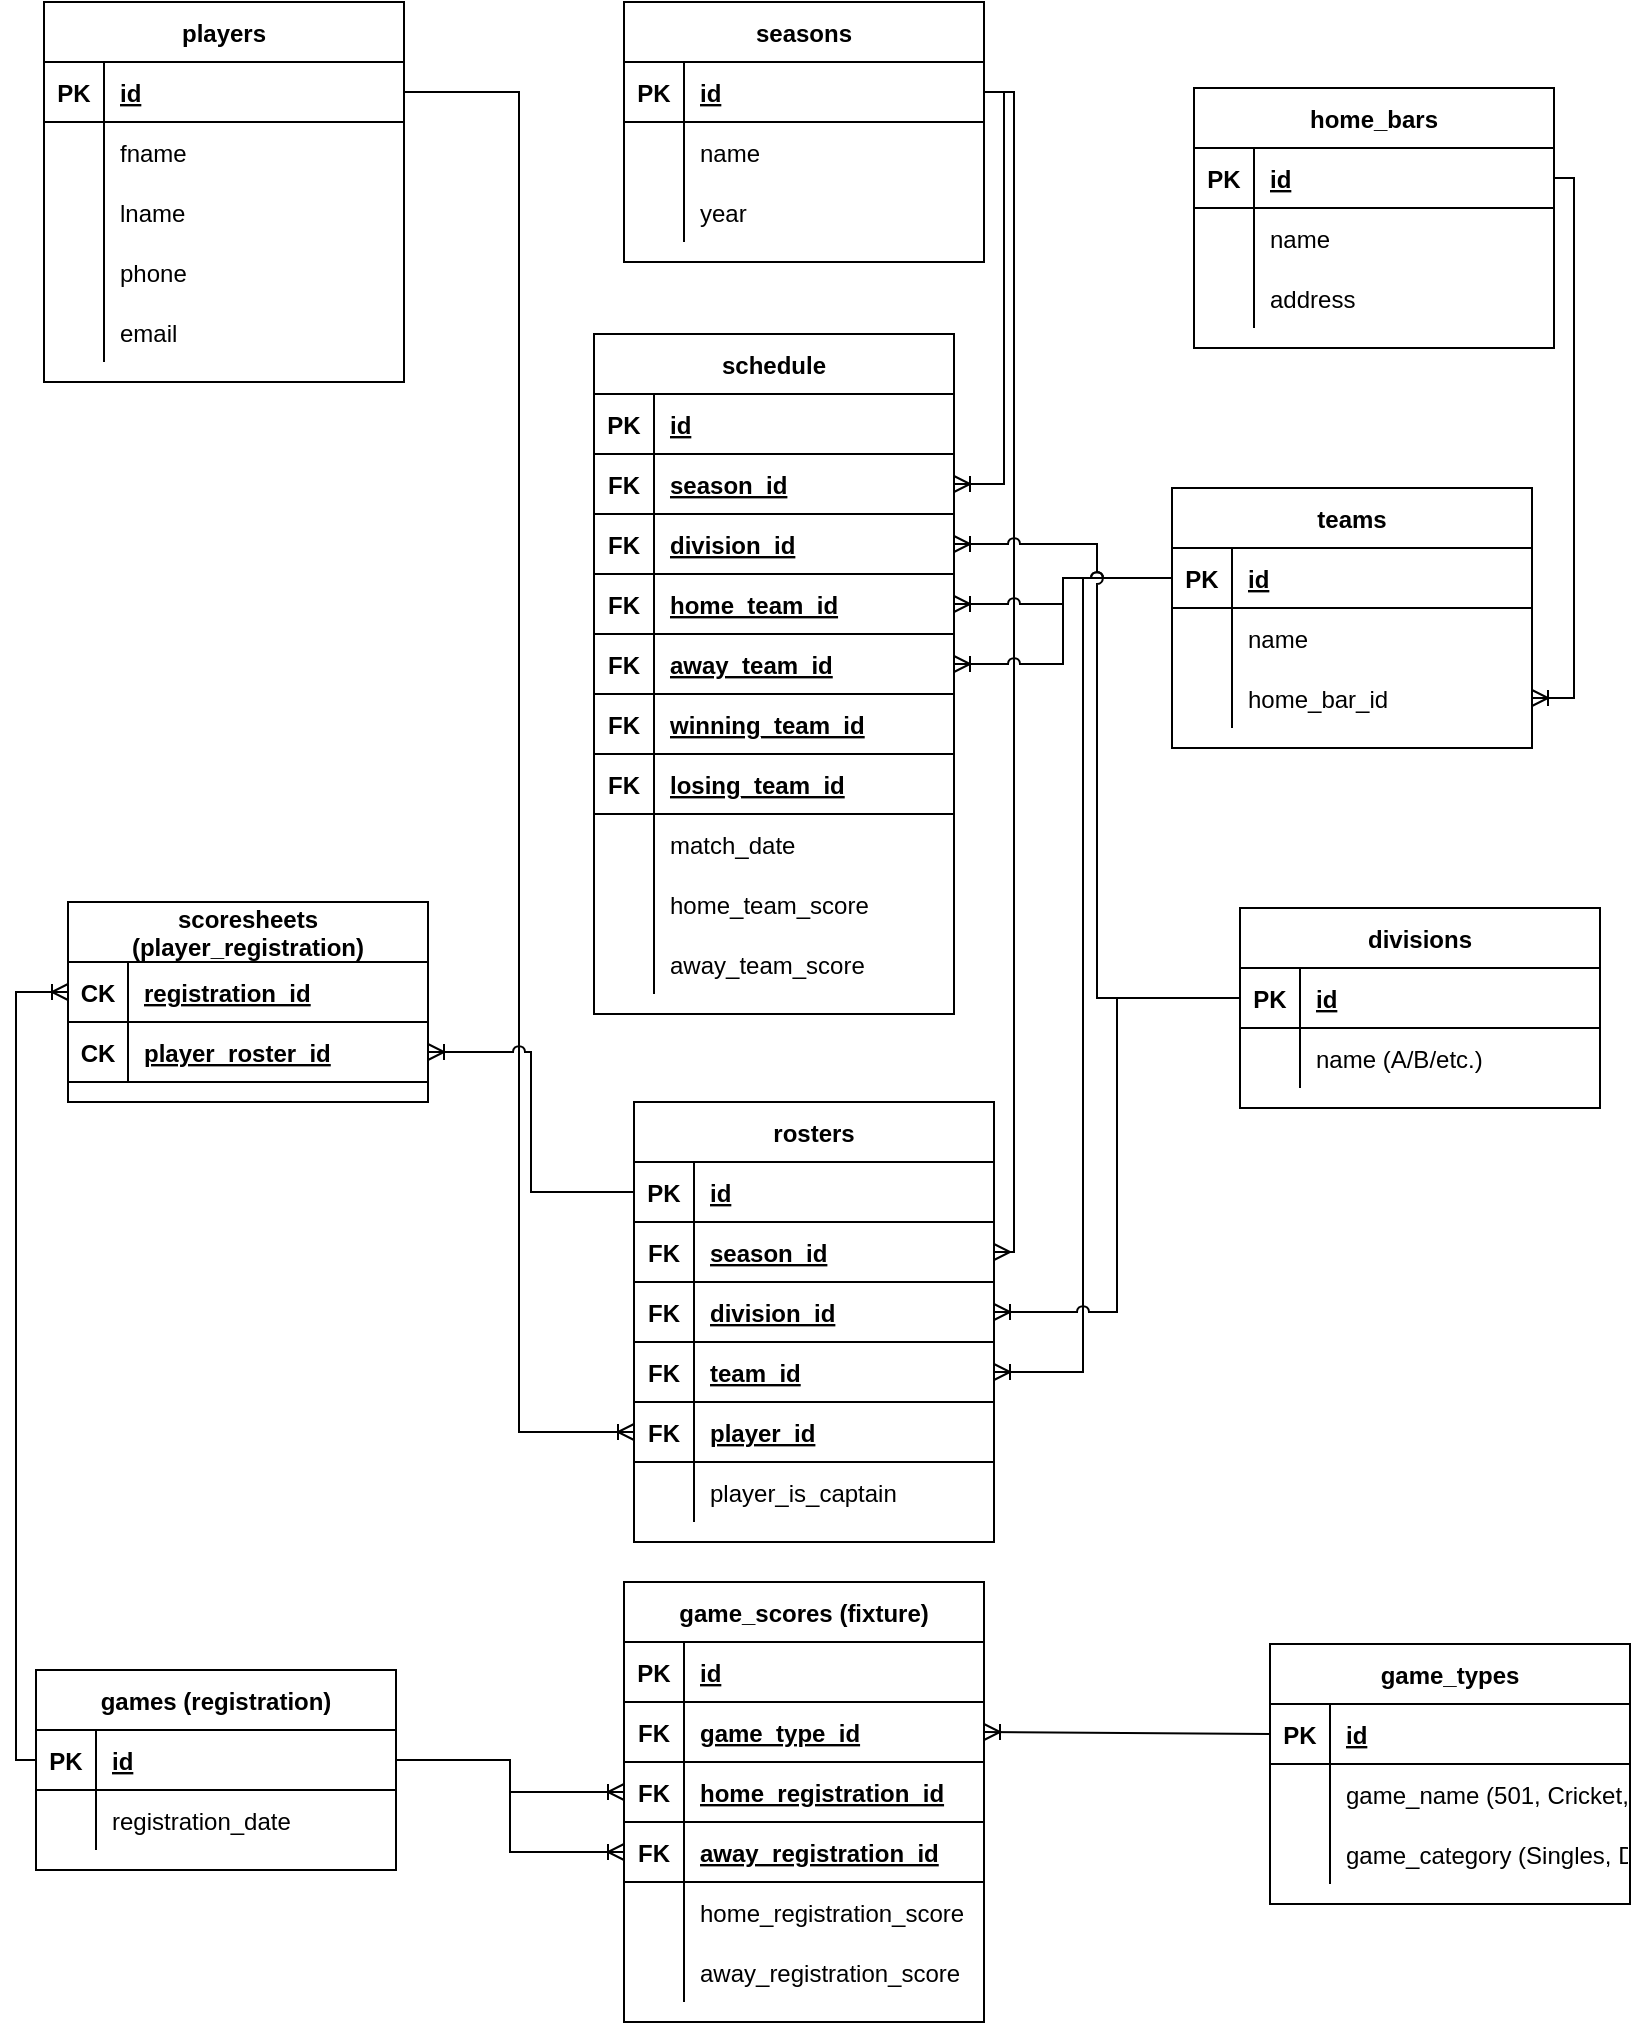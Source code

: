<mxfile version="16.6.5" type="google" pages="2"><diagram id="p8Og76GqmyXJoXhYkQ4b" name="Main Team League Play"><mxGraphModel dx="901" dy="614" grid="0" gridSize="10" guides="1" tooltips="1" connect="1" arrows="1" fold="1" page="1" pageScale="1" pageWidth="850" pageHeight="1100" math="0" shadow="0"><root><mxCell id="0"/><mxCell id="1" parent="0"/><mxCell id="WoOLTi4oBgwO8l16wVZu-1" value="seasons" style="shape=table;startSize=30;container=1;collapsible=1;childLayout=tableLayout;fixedRows=1;rowLines=0;fontStyle=1;align=center;resizeLast=1;" parent="1" vertex="1"><mxGeometry x="330" y="20" width="180" height="130" as="geometry"><mxRectangle x="440" y="140" width="80" height="30" as="alternateBounds"/></mxGeometry></mxCell><mxCell id="WoOLTi4oBgwO8l16wVZu-2" value="" style="shape=tableRow;horizontal=0;startSize=0;swimlaneHead=0;swimlaneBody=0;fillColor=none;collapsible=0;dropTarget=0;points=[[0,0.5],[1,0.5]];portConstraint=eastwest;top=0;left=0;right=0;bottom=1;" parent="WoOLTi4oBgwO8l16wVZu-1" vertex="1"><mxGeometry y="30" width="180" height="30" as="geometry"/></mxCell><mxCell id="WoOLTi4oBgwO8l16wVZu-3" value="PK" style="shape=partialRectangle;connectable=0;fillColor=none;top=0;left=0;bottom=0;right=0;fontStyle=1;overflow=hidden;" parent="WoOLTi4oBgwO8l16wVZu-2" vertex="1"><mxGeometry width="30" height="30" as="geometry"><mxRectangle width="30" height="30" as="alternateBounds"/></mxGeometry></mxCell><mxCell id="WoOLTi4oBgwO8l16wVZu-4" value="id" style="shape=partialRectangle;connectable=0;fillColor=none;top=0;left=0;bottom=0;right=0;align=left;spacingLeft=6;fontStyle=5;overflow=hidden;" parent="WoOLTi4oBgwO8l16wVZu-2" vertex="1"><mxGeometry x="30" width="150" height="30" as="geometry"><mxRectangle width="150" height="30" as="alternateBounds"/></mxGeometry></mxCell><mxCell id="WoOLTi4oBgwO8l16wVZu-5" value="" style="shape=tableRow;horizontal=0;startSize=0;swimlaneHead=0;swimlaneBody=0;fillColor=none;collapsible=0;dropTarget=0;points=[[0,0.5],[1,0.5]];portConstraint=eastwest;top=0;left=0;right=0;bottom=0;" parent="WoOLTi4oBgwO8l16wVZu-1" vertex="1"><mxGeometry y="60" width="180" height="30" as="geometry"/></mxCell><mxCell id="WoOLTi4oBgwO8l16wVZu-6" value="" style="shape=partialRectangle;connectable=0;fillColor=none;top=0;left=0;bottom=0;right=0;editable=1;overflow=hidden;" parent="WoOLTi4oBgwO8l16wVZu-5" vertex="1"><mxGeometry width="30" height="30" as="geometry"><mxRectangle width="30" height="30" as="alternateBounds"/></mxGeometry></mxCell><mxCell id="WoOLTi4oBgwO8l16wVZu-7" value="name" style="shape=partialRectangle;connectable=0;fillColor=none;top=0;left=0;bottom=0;right=0;align=left;spacingLeft=6;overflow=hidden;" parent="WoOLTi4oBgwO8l16wVZu-5" vertex="1"><mxGeometry x="30" width="150" height="30" as="geometry"><mxRectangle width="150" height="30" as="alternateBounds"/></mxGeometry></mxCell><mxCell id="WoOLTi4oBgwO8l16wVZu-8" value="" style="shape=tableRow;horizontal=0;startSize=0;swimlaneHead=0;swimlaneBody=0;fillColor=none;collapsible=0;dropTarget=0;points=[[0,0.5],[1,0.5]];portConstraint=eastwest;top=0;left=0;right=0;bottom=0;" parent="WoOLTi4oBgwO8l16wVZu-1" vertex="1"><mxGeometry y="90" width="180" height="30" as="geometry"/></mxCell><mxCell id="WoOLTi4oBgwO8l16wVZu-9" value="" style="shape=partialRectangle;connectable=0;fillColor=none;top=0;left=0;bottom=0;right=0;editable=1;overflow=hidden;" parent="WoOLTi4oBgwO8l16wVZu-8" vertex="1"><mxGeometry width="30" height="30" as="geometry"><mxRectangle width="30" height="30" as="alternateBounds"/></mxGeometry></mxCell><mxCell id="WoOLTi4oBgwO8l16wVZu-10" value="year" style="shape=partialRectangle;connectable=0;fillColor=none;top=0;left=0;bottom=0;right=0;align=left;spacingLeft=6;overflow=hidden;" parent="WoOLTi4oBgwO8l16wVZu-8" vertex="1"><mxGeometry x="30" width="150" height="30" as="geometry"><mxRectangle width="150" height="30" as="alternateBounds"/></mxGeometry></mxCell><mxCell id="WoOLTi4oBgwO8l16wVZu-14" value="players" style="shape=table;startSize=30;container=1;collapsible=1;childLayout=tableLayout;fixedRows=1;rowLines=0;fontStyle=1;align=center;resizeLast=1;" parent="1" vertex="1"><mxGeometry x="40" y="20" width="180" height="190" as="geometry"><mxRectangle x="130" y="20" width="70" height="30" as="alternateBounds"/></mxGeometry></mxCell><mxCell id="WoOLTi4oBgwO8l16wVZu-15" value="" style="shape=tableRow;horizontal=0;startSize=0;swimlaneHead=0;swimlaneBody=0;fillColor=none;collapsible=0;dropTarget=0;points=[[0,0.5],[1,0.5]];portConstraint=eastwest;top=0;left=0;right=0;bottom=1;" parent="WoOLTi4oBgwO8l16wVZu-14" vertex="1"><mxGeometry y="30" width="180" height="30" as="geometry"/></mxCell><mxCell id="WoOLTi4oBgwO8l16wVZu-16" value="PK" style="shape=partialRectangle;connectable=0;fillColor=none;top=0;left=0;bottom=0;right=0;fontStyle=1;overflow=hidden;" parent="WoOLTi4oBgwO8l16wVZu-15" vertex="1"><mxGeometry width="30" height="30" as="geometry"><mxRectangle width="30" height="30" as="alternateBounds"/></mxGeometry></mxCell><mxCell id="WoOLTi4oBgwO8l16wVZu-17" value="id" style="shape=partialRectangle;connectable=0;fillColor=none;top=0;left=0;bottom=0;right=0;align=left;spacingLeft=6;fontStyle=5;overflow=hidden;" parent="WoOLTi4oBgwO8l16wVZu-15" vertex="1"><mxGeometry x="30" width="150" height="30" as="geometry"><mxRectangle width="150" height="30" as="alternateBounds"/></mxGeometry></mxCell><mxCell id="WoOLTi4oBgwO8l16wVZu-18" value="" style="shape=tableRow;horizontal=0;startSize=0;swimlaneHead=0;swimlaneBody=0;fillColor=none;collapsible=0;dropTarget=0;points=[[0,0.5],[1,0.5]];portConstraint=eastwest;top=0;left=0;right=0;bottom=0;" parent="WoOLTi4oBgwO8l16wVZu-14" vertex="1"><mxGeometry y="60" width="180" height="30" as="geometry"/></mxCell><mxCell id="WoOLTi4oBgwO8l16wVZu-19" value="" style="shape=partialRectangle;connectable=0;fillColor=none;top=0;left=0;bottom=0;right=0;editable=1;overflow=hidden;" parent="WoOLTi4oBgwO8l16wVZu-18" vertex="1"><mxGeometry width="30" height="30" as="geometry"><mxRectangle width="30" height="30" as="alternateBounds"/></mxGeometry></mxCell><mxCell id="WoOLTi4oBgwO8l16wVZu-20" value="fname" style="shape=partialRectangle;connectable=0;fillColor=none;top=0;left=0;bottom=0;right=0;align=left;spacingLeft=6;overflow=hidden;" parent="WoOLTi4oBgwO8l16wVZu-18" vertex="1"><mxGeometry x="30" width="150" height="30" as="geometry"><mxRectangle width="150" height="30" as="alternateBounds"/></mxGeometry></mxCell><mxCell id="WoOLTi4oBgwO8l16wVZu-21" value="" style="shape=tableRow;horizontal=0;startSize=0;swimlaneHead=0;swimlaneBody=0;fillColor=none;collapsible=0;dropTarget=0;points=[[0,0.5],[1,0.5]];portConstraint=eastwest;top=0;left=0;right=0;bottom=0;" parent="WoOLTi4oBgwO8l16wVZu-14" vertex="1"><mxGeometry y="90" width="180" height="30" as="geometry"/></mxCell><mxCell id="WoOLTi4oBgwO8l16wVZu-22" value="" style="shape=partialRectangle;connectable=0;fillColor=none;top=0;left=0;bottom=0;right=0;editable=1;overflow=hidden;" parent="WoOLTi4oBgwO8l16wVZu-21" vertex="1"><mxGeometry width="30" height="30" as="geometry"><mxRectangle width="30" height="30" as="alternateBounds"/></mxGeometry></mxCell><mxCell id="WoOLTi4oBgwO8l16wVZu-23" value="lname" style="shape=partialRectangle;connectable=0;fillColor=none;top=0;left=0;bottom=0;right=0;align=left;spacingLeft=6;overflow=hidden;" parent="WoOLTi4oBgwO8l16wVZu-21" vertex="1"><mxGeometry x="30" width="150" height="30" as="geometry"><mxRectangle width="150" height="30" as="alternateBounds"/></mxGeometry></mxCell><mxCell id="WoOLTi4oBgwO8l16wVZu-42" style="shape=tableRow;horizontal=0;startSize=0;swimlaneHead=0;swimlaneBody=0;fillColor=none;collapsible=0;dropTarget=0;points=[[0,0.5],[1,0.5]];portConstraint=eastwest;top=0;left=0;right=0;bottom=0;" parent="WoOLTi4oBgwO8l16wVZu-14" vertex="1"><mxGeometry y="120" width="180" height="30" as="geometry"/></mxCell><mxCell id="WoOLTi4oBgwO8l16wVZu-43" style="shape=partialRectangle;connectable=0;fillColor=none;top=0;left=0;bottom=0;right=0;editable=1;overflow=hidden;" parent="WoOLTi4oBgwO8l16wVZu-42" vertex="1"><mxGeometry width="30" height="30" as="geometry"><mxRectangle width="30" height="30" as="alternateBounds"/></mxGeometry></mxCell><mxCell id="WoOLTi4oBgwO8l16wVZu-44" value="phone" style="shape=partialRectangle;connectable=0;fillColor=none;top=0;left=0;bottom=0;right=0;align=left;spacingLeft=6;overflow=hidden;" parent="WoOLTi4oBgwO8l16wVZu-42" vertex="1"><mxGeometry x="30" width="150" height="30" as="geometry"><mxRectangle width="150" height="30" as="alternateBounds"/></mxGeometry></mxCell><mxCell id="WoOLTi4oBgwO8l16wVZu-39" style="shape=tableRow;horizontal=0;startSize=0;swimlaneHead=0;swimlaneBody=0;fillColor=none;collapsible=0;dropTarget=0;points=[[0,0.5],[1,0.5]];portConstraint=eastwest;top=0;left=0;right=0;bottom=0;" parent="WoOLTi4oBgwO8l16wVZu-14" vertex="1"><mxGeometry y="150" width="180" height="30" as="geometry"/></mxCell><mxCell id="WoOLTi4oBgwO8l16wVZu-40" style="shape=partialRectangle;connectable=0;fillColor=none;top=0;left=0;bottom=0;right=0;editable=1;overflow=hidden;" parent="WoOLTi4oBgwO8l16wVZu-39" vertex="1"><mxGeometry width="30" height="30" as="geometry"><mxRectangle width="30" height="30" as="alternateBounds"/></mxGeometry></mxCell><mxCell id="WoOLTi4oBgwO8l16wVZu-41" value="email" style="shape=partialRectangle;connectable=0;fillColor=none;top=0;left=0;bottom=0;right=0;align=left;spacingLeft=6;overflow=hidden;" parent="WoOLTi4oBgwO8l16wVZu-39" vertex="1"><mxGeometry x="30" width="150" height="30" as="geometry"><mxRectangle width="150" height="30" as="alternateBounds"/></mxGeometry></mxCell><mxCell id="WoOLTi4oBgwO8l16wVZu-24" value="teams" style="shape=table;startSize=30;container=1;collapsible=1;childLayout=tableLayout;fixedRows=1;rowLines=0;fontStyle=1;align=center;resizeLast=1;" parent="1" vertex="1"><mxGeometry x="604" y="263" width="180" height="130" as="geometry"><mxRectangle x="380" y="20" width="70" height="30" as="alternateBounds"/></mxGeometry></mxCell><mxCell id="WoOLTi4oBgwO8l16wVZu-25" value="" style="shape=tableRow;horizontal=0;startSize=0;swimlaneHead=0;swimlaneBody=0;fillColor=none;collapsible=0;dropTarget=0;points=[[0,0.5],[1,0.5]];portConstraint=eastwest;top=0;left=0;right=0;bottom=1;" parent="WoOLTi4oBgwO8l16wVZu-24" vertex="1"><mxGeometry y="30" width="180" height="30" as="geometry"/></mxCell><mxCell id="WoOLTi4oBgwO8l16wVZu-26" value="PK" style="shape=partialRectangle;connectable=0;fillColor=none;top=0;left=0;bottom=0;right=0;fontStyle=1;overflow=hidden;" parent="WoOLTi4oBgwO8l16wVZu-25" vertex="1"><mxGeometry width="30" height="30" as="geometry"><mxRectangle width="30" height="30" as="alternateBounds"/></mxGeometry></mxCell><mxCell id="WoOLTi4oBgwO8l16wVZu-27" value="id" style="shape=partialRectangle;connectable=0;fillColor=none;top=0;left=0;bottom=0;right=0;align=left;spacingLeft=6;fontStyle=5;overflow=hidden;" parent="WoOLTi4oBgwO8l16wVZu-25" vertex="1"><mxGeometry x="30" width="150" height="30" as="geometry"><mxRectangle width="150" height="30" as="alternateBounds"/></mxGeometry></mxCell><mxCell id="WoOLTi4oBgwO8l16wVZu-28" value="" style="shape=tableRow;horizontal=0;startSize=0;swimlaneHead=0;swimlaneBody=0;fillColor=none;collapsible=0;dropTarget=0;points=[[0,0.5],[1,0.5]];portConstraint=eastwest;top=0;left=0;right=0;bottom=0;" parent="WoOLTi4oBgwO8l16wVZu-24" vertex="1"><mxGeometry y="60" width="180" height="30" as="geometry"/></mxCell><mxCell id="WoOLTi4oBgwO8l16wVZu-29" value="" style="shape=partialRectangle;connectable=0;fillColor=none;top=0;left=0;bottom=0;right=0;editable=1;overflow=hidden;" parent="WoOLTi4oBgwO8l16wVZu-28" vertex="1"><mxGeometry width="30" height="30" as="geometry"><mxRectangle width="30" height="30" as="alternateBounds"/></mxGeometry></mxCell><mxCell id="WoOLTi4oBgwO8l16wVZu-30" value="name" style="shape=partialRectangle;connectable=0;fillColor=none;top=0;left=0;bottom=0;right=0;align=left;spacingLeft=6;overflow=hidden;" parent="WoOLTi4oBgwO8l16wVZu-28" vertex="1"><mxGeometry x="30" width="150" height="30" as="geometry"><mxRectangle width="150" height="30" as="alternateBounds"/></mxGeometry></mxCell><mxCell id="WoOLTi4oBgwO8l16wVZu-36" style="shape=tableRow;horizontal=0;startSize=0;swimlaneHead=0;swimlaneBody=0;fillColor=none;collapsible=0;dropTarget=0;points=[[0,0.5],[1,0.5]];portConstraint=eastwest;top=0;left=0;right=0;bottom=0;" parent="WoOLTi4oBgwO8l16wVZu-24" vertex="1"><mxGeometry y="90" width="180" height="30" as="geometry"/></mxCell><mxCell id="WoOLTi4oBgwO8l16wVZu-37" style="shape=partialRectangle;connectable=0;fillColor=none;top=0;left=0;bottom=0;right=0;editable=1;overflow=hidden;" parent="WoOLTi4oBgwO8l16wVZu-36" vertex="1"><mxGeometry width="30" height="30" as="geometry"><mxRectangle width="30" height="30" as="alternateBounds"/></mxGeometry></mxCell><mxCell id="WoOLTi4oBgwO8l16wVZu-38" value="home_bar_id" style="shape=partialRectangle;connectable=0;fillColor=none;top=0;left=0;bottom=0;right=0;align=left;spacingLeft=6;overflow=hidden;" parent="WoOLTi4oBgwO8l16wVZu-36" vertex="1"><mxGeometry x="30" width="150" height="30" as="geometry"><mxRectangle width="150" height="30" as="alternateBounds"/></mxGeometry></mxCell><mxCell id="WoOLTi4oBgwO8l16wVZu-59" value="rosters" style="shape=table;startSize=30;container=1;collapsible=1;childLayout=tableLayout;fixedRows=1;rowLines=0;fontStyle=1;align=center;resizeLast=1;" parent="1" vertex="1"><mxGeometry x="335" y="570" width="180" height="220" as="geometry"><mxRectangle x="260" y="110" width="70" height="30" as="alternateBounds"/></mxGeometry></mxCell><mxCell id="mrrlanwcdZDUMXmLS2re-48" style="shape=tableRow;horizontal=0;startSize=0;swimlaneHead=0;swimlaneBody=0;fillColor=none;collapsible=0;dropTarget=0;points=[[0,0.5],[1,0.5]];portConstraint=eastwest;top=0;left=0;right=0;bottom=1;" vertex="1" parent="WoOLTi4oBgwO8l16wVZu-59"><mxGeometry y="30" width="180" height="30" as="geometry"/></mxCell><mxCell id="mrrlanwcdZDUMXmLS2re-49" value="PK" style="shape=partialRectangle;connectable=0;fillColor=none;top=0;left=0;bottom=0;right=0;fontStyle=1;overflow=hidden;" vertex="1" parent="mrrlanwcdZDUMXmLS2re-48"><mxGeometry width="30" height="30" as="geometry"><mxRectangle width="30" height="30" as="alternateBounds"/></mxGeometry></mxCell><mxCell id="mrrlanwcdZDUMXmLS2re-50" value="id" style="shape=partialRectangle;connectable=0;fillColor=none;top=0;left=0;bottom=0;right=0;align=left;spacingLeft=6;fontStyle=5;overflow=hidden;" vertex="1" parent="mrrlanwcdZDUMXmLS2re-48"><mxGeometry x="30" width="150" height="30" as="geometry"><mxRectangle width="150" height="30" as="alternateBounds"/></mxGeometry></mxCell><mxCell id="WoOLTi4oBgwO8l16wVZu-80" style="shape=tableRow;horizontal=0;startSize=0;swimlaneHead=0;swimlaneBody=0;fillColor=none;collapsible=0;dropTarget=0;points=[[0,0.5],[1,0.5]];portConstraint=eastwest;top=0;left=0;right=0;bottom=1;" parent="WoOLTi4oBgwO8l16wVZu-59" vertex="1"><mxGeometry y="60" width="180" height="30" as="geometry"/></mxCell><mxCell id="WoOLTi4oBgwO8l16wVZu-81" value="FK" style="shape=partialRectangle;connectable=0;fillColor=none;top=0;left=0;bottom=0;right=0;fontStyle=1;overflow=hidden;" parent="WoOLTi4oBgwO8l16wVZu-80" vertex="1"><mxGeometry width="30" height="30" as="geometry"><mxRectangle width="30" height="30" as="alternateBounds"/></mxGeometry></mxCell><mxCell id="WoOLTi4oBgwO8l16wVZu-82" value="season_id" style="shape=partialRectangle;connectable=0;fillColor=none;top=0;left=0;bottom=0;right=0;align=left;spacingLeft=6;fontStyle=5;overflow=hidden;" parent="WoOLTi4oBgwO8l16wVZu-80" vertex="1"><mxGeometry x="30" width="150" height="30" as="geometry"><mxRectangle width="150" height="30" as="alternateBounds"/></mxGeometry></mxCell><mxCell id="mrrlanwcdZDUMXmLS2re-106" style="shape=tableRow;horizontal=0;startSize=0;swimlaneHead=0;swimlaneBody=0;fillColor=none;collapsible=0;dropTarget=0;points=[[0,0.5],[1,0.5]];portConstraint=eastwest;top=0;left=0;right=0;bottom=1;" vertex="1" parent="WoOLTi4oBgwO8l16wVZu-59"><mxGeometry y="90" width="180" height="30" as="geometry"/></mxCell><mxCell id="mrrlanwcdZDUMXmLS2re-107" value="FK" style="shape=partialRectangle;connectable=0;fillColor=none;top=0;left=0;bottom=0;right=0;fontStyle=1;overflow=hidden;" vertex="1" parent="mrrlanwcdZDUMXmLS2re-106"><mxGeometry width="30" height="30" as="geometry"><mxRectangle width="30" height="30" as="alternateBounds"/></mxGeometry></mxCell><mxCell id="mrrlanwcdZDUMXmLS2re-108" value="division_id" style="shape=partialRectangle;connectable=0;fillColor=none;top=0;left=0;bottom=0;right=0;align=left;spacingLeft=6;fontStyle=5;overflow=hidden;" vertex="1" parent="mrrlanwcdZDUMXmLS2re-106"><mxGeometry x="30" width="150" height="30" as="geometry"><mxRectangle width="150" height="30" as="alternateBounds"/></mxGeometry></mxCell><mxCell id="WoOLTi4oBgwO8l16wVZu-83" style="shape=tableRow;horizontal=0;startSize=0;swimlaneHead=0;swimlaneBody=0;fillColor=none;collapsible=0;dropTarget=0;points=[[0,0.5],[1,0.5]];portConstraint=eastwest;top=0;left=0;right=0;bottom=1;" parent="WoOLTi4oBgwO8l16wVZu-59" vertex="1"><mxGeometry y="120" width="180" height="30" as="geometry"/></mxCell><mxCell id="WoOLTi4oBgwO8l16wVZu-84" value="FK" style="shape=partialRectangle;connectable=0;fillColor=none;top=0;left=0;bottom=0;right=0;fontStyle=1;overflow=hidden;" parent="WoOLTi4oBgwO8l16wVZu-83" vertex="1"><mxGeometry width="30" height="30" as="geometry"><mxRectangle width="30" height="30" as="alternateBounds"/></mxGeometry></mxCell><mxCell id="WoOLTi4oBgwO8l16wVZu-85" value="team_id" style="shape=partialRectangle;connectable=0;fillColor=none;top=0;left=0;bottom=0;right=0;align=left;spacingLeft=6;fontStyle=5;overflow=hidden;" parent="WoOLTi4oBgwO8l16wVZu-83" vertex="1"><mxGeometry x="30" width="150" height="30" as="geometry"><mxRectangle width="150" height="30" as="alternateBounds"/></mxGeometry></mxCell><mxCell id="WoOLTi4oBgwO8l16wVZu-60" value="" style="shape=tableRow;horizontal=0;startSize=0;swimlaneHead=0;swimlaneBody=0;fillColor=none;collapsible=0;dropTarget=0;points=[[0,0.5],[1,0.5]];portConstraint=eastwest;top=0;left=0;right=0;bottom=1;" parent="WoOLTi4oBgwO8l16wVZu-59" vertex="1"><mxGeometry y="150" width="180" height="30" as="geometry"/></mxCell><mxCell id="WoOLTi4oBgwO8l16wVZu-61" value="FK" style="shape=partialRectangle;connectable=0;fillColor=none;top=0;left=0;bottom=0;right=0;fontStyle=1;overflow=hidden;" parent="WoOLTi4oBgwO8l16wVZu-60" vertex="1"><mxGeometry width="30" height="30" as="geometry"><mxRectangle width="30" height="30" as="alternateBounds"/></mxGeometry></mxCell><mxCell id="WoOLTi4oBgwO8l16wVZu-62" value="player_id" style="shape=partialRectangle;connectable=0;fillColor=none;top=0;left=0;bottom=0;right=0;align=left;spacingLeft=6;fontStyle=5;overflow=hidden;" parent="WoOLTi4oBgwO8l16wVZu-60" vertex="1"><mxGeometry x="30" width="150" height="30" as="geometry"><mxRectangle width="150" height="30" as="alternateBounds"/></mxGeometry></mxCell><mxCell id="WoOLTi4oBgwO8l16wVZu-63" value="" style="shape=tableRow;horizontal=0;startSize=0;swimlaneHead=0;swimlaneBody=0;fillColor=none;collapsible=0;dropTarget=0;points=[[0,0.5],[1,0.5]];portConstraint=eastwest;top=0;left=0;right=0;bottom=0;align=left;spacingLeft=6;" parent="WoOLTi4oBgwO8l16wVZu-59" vertex="1"><mxGeometry y="180" width="180" height="30" as="geometry"/></mxCell><mxCell id="WoOLTi4oBgwO8l16wVZu-64" value="" style="shape=partialRectangle;connectable=0;fillColor=none;top=0;left=0;bottom=0;right=0;editable=1;overflow=hidden;fontStyle=1;" parent="WoOLTi4oBgwO8l16wVZu-63" vertex="1"><mxGeometry width="30" height="30" as="geometry"><mxRectangle width="30" height="30" as="alternateBounds"/></mxGeometry></mxCell><mxCell id="WoOLTi4oBgwO8l16wVZu-65" value="player_is_captain" style="shape=partialRectangle;connectable=0;fillColor=none;top=0;left=0;bottom=0;right=0;align=left;spacingLeft=6;overflow=hidden;fontStyle=0;" parent="WoOLTi4oBgwO8l16wVZu-63" vertex="1"><mxGeometry x="30" width="150" height="30" as="geometry"><mxRectangle width="150" height="30" as="alternateBounds"/></mxGeometry></mxCell><mxCell id="WoOLTi4oBgwO8l16wVZu-75" value="" style="edgeStyle=orthogonalEdgeStyle;fontSize=12;html=1;endArrow=ERmany;rounded=0;entryX=1;entryY=0.5;entryDx=0;entryDy=0;exitX=1;exitY=0.5;exitDx=0;exitDy=0;jumpStyle=arc;" parent="1" source="WoOLTi4oBgwO8l16wVZu-2" target="WoOLTi4oBgwO8l16wVZu-80" edge="1"><mxGeometry width="100" height="100" relative="1" as="geometry"><mxPoint x="200" y="290" as="sourcePoint"/><mxPoint x="300" y="190" as="targetPoint"/></mxGeometry></mxCell><mxCell id="WoOLTi4oBgwO8l16wVZu-77" value="" style="fontSize=12;html=1;endArrow=ERoneToMany;rounded=0;exitX=0;exitY=0.5;exitDx=0;exitDy=0;entryX=1;entryY=0.5;entryDx=0;entryDy=0;edgeStyle=orthogonalEdgeStyle;jumpStyle=arc;" parent="1" source="WoOLTi4oBgwO8l16wVZu-25" target="WoOLTi4oBgwO8l16wVZu-83" edge="1"><mxGeometry width="100" height="100" relative="1" as="geometry"><mxPoint x="280" y="270" as="sourcePoint"/><mxPoint x="380" y="170" as="targetPoint"/></mxGeometry></mxCell><mxCell id="WoOLTi4oBgwO8l16wVZu-90" value="game_scores (fixture)" style="shape=table;startSize=30;container=1;collapsible=1;childLayout=tableLayout;fixedRows=1;rowLines=0;fontStyle=1;align=center;resizeLast=1;" parent="1" vertex="1"><mxGeometry x="330" y="810" width="180" height="220" as="geometry"><mxRectangle x="320" y="430" width="80" height="30" as="alternateBounds"/></mxGeometry></mxCell><mxCell id="mrrlanwcdZDUMXmLS2re-29" style="shape=tableRow;horizontal=0;startSize=0;swimlaneHead=0;swimlaneBody=0;fillColor=none;collapsible=0;dropTarget=0;points=[[0,0.5],[1,0.5]];portConstraint=eastwest;top=0;left=0;right=0;bottom=1;" vertex="1" parent="WoOLTi4oBgwO8l16wVZu-90"><mxGeometry y="30" width="180" height="30" as="geometry"/></mxCell><mxCell id="mrrlanwcdZDUMXmLS2re-30" value="PK" style="shape=partialRectangle;connectable=0;fillColor=none;top=0;left=0;bottom=0;right=0;fontStyle=1;overflow=hidden;" vertex="1" parent="mrrlanwcdZDUMXmLS2re-29"><mxGeometry width="30" height="30" as="geometry"><mxRectangle width="30" height="30" as="alternateBounds"/></mxGeometry></mxCell><mxCell id="mrrlanwcdZDUMXmLS2re-31" value="id" style="shape=partialRectangle;connectable=0;fillColor=none;top=0;left=0;bottom=0;right=0;align=left;spacingLeft=6;fontStyle=5;overflow=hidden;" vertex="1" parent="mrrlanwcdZDUMXmLS2re-29"><mxGeometry x="30" width="150" height="30" as="geometry"><mxRectangle width="150" height="30" as="alternateBounds"/></mxGeometry></mxCell><mxCell id="WoOLTi4oBgwO8l16wVZu-91" style="shape=tableRow;horizontal=0;startSize=0;swimlaneHead=0;swimlaneBody=0;fillColor=none;collapsible=0;dropTarget=0;points=[[0,0.5],[1,0.5]];portConstraint=eastwest;top=0;left=0;right=0;bottom=1;" parent="WoOLTi4oBgwO8l16wVZu-90" vertex="1"><mxGeometry y="60" width="180" height="30" as="geometry"/></mxCell><mxCell id="WoOLTi4oBgwO8l16wVZu-92" value="FK" style="shape=partialRectangle;connectable=0;fillColor=none;top=0;left=0;bottom=0;right=0;fontStyle=1;overflow=hidden;" parent="WoOLTi4oBgwO8l16wVZu-91" vertex="1"><mxGeometry width="30" height="30" as="geometry"><mxRectangle width="30" height="30" as="alternateBounds"/></mxGeometry></mxCell><mxCell id="WoOLTi4oBgwO8l16wVZu-93" value="game_type_id" style="shape=partialRectangle;connectable=0;fillColor=none;top=0;left=0;bottom=0;right=0;align=left;spacingLeft=6;fontStyle=5;overflow=hidden;" parent="WoOLTi4oBgwO8l16wVZu-91" vertex="1"><mxGeometry x="30" width="150" height="30" as="geometry"><mxRectangle width="150" height="30" as="alternateBounds"/></mxGeometry></mxCell><mxCell id="mrrlanwcdZDUMXmLS2re-87" style="shape=tableRow;horizontal=0;startSize=0;swimlaneHead=0;swimlaneBody=0;fillColor=none;collapsible=0;dropTarget=0;points=[[0,0.5],[1,0.5]];portConstraint=eastwest;top=0;left=0;right=0;bottom=1;" vertex="1" parent="WoOLTi4oBgwO8l16wVZu-90"><mxGeometry y="90" width="180" height="30" as="geometry"/></mxCell><mxCell id="mrrlanwcdZDUMXmLS2re-88" value="FK" style="shape=partialRectangle;connectable=0;fillColor=none;top=0;left=0;bottom=0;right=0;fontStyle=1;overflow=hidden;" vertex="1" parent="mrrlanwcdZDUMXmLS2re-87"><mxGeometry width="30" height="30" as="geometry"><mxRectangle width="30" height="30" as="alternateBounds"/></mxGeometry></mxCell><mxCell id="mrrlanwcdZDUMXmLS2re-89" value="home_registration_id" style="shape=partialRectangle;connectable=0;fillColor=none;top=0;left=0;bottom=0;right=0;align=left;spacingLeft=6;fontStyle=5;overflow=hidden;" vertex="1" parent="mrrlanwcdZDUMXmLS2re-87"><mxGeometry x="30" width="150" height="30" as="geometry"><mxRectangle width="150" height="30" as="alternateBounds"/></mxGeometry></mxCell><mxCell id="WoOLTi4oBgwO8l16wVZu-94" style="shape=tableRow;horizontal=0;startSize=0;swimlaneHead=0;swimlaneBody=0;fillColor=none;collapsible=0;dropTarget=0;points=[[0,0.5],[1,0.5]];portConstraint=eastwest;top=0;left=0;right=0;bottom=1;" parent="WoOLTi4oBgwO8l16wVZu-90" vertex="1"><mxGeometry y="120" width="180" height="30" as="geometry"/></mxCell><mxCell id="WoOLTi4oBgwO8l16wVZu-95" value="FK" style="shape=partialRectangle;connectable=0;fillColor=none;top=0;left=0;bottom=0;right=0;fontStyle=1;overflow=hidden;" parent="WoOLTi4oBgwO8l16wVZu-94" vertex="1"><mxGeometry width="30" height="30" as="geometry"><mxRectangle width="30" height="30" as="alternateBounds"/></mxGeometry></mxCell><mxCell id="WoOLTi4oBgwO8l16wVZu-96" value="away_registration_id" style="shape=partialRectangle;connectable=0;fillColor=none;top=0;left=0;bottom=0;right=0;align=left;spacingLeft=6;fontStyle=5;overflow=hidden;" parent="WoOLTi4oBgwO8l16wVZu-94" vertex="1"><mxGeometry x="30" width="150" height="30" as="geometry"><mxRectangle width="150" height="30" as="alternateBounds"/></mxGeometry></mxCell><mxCell id="WoOLTi4oBgwO8l16wVZu-100" value="" style="shape=tableRow;horizontal=0;startSize=0;swimlaneHead=0;swimlaneBody=0;fillColor=none;collapsible=0;dropTarget=0;points=[[0,0.5],[1,0.5]];portConstraint=eastwest;top=0;left=0;right=0;bottom=0;" parent="WoOLTi4oBgwO8l16wVZu-90" vertex="1"><mxGeometry y="150" width="180" height="30" as="geometry"/></mxCell><mxCell id="WoOLTi4oBgwO8l16wVZu-101" value="" style="shape=partialRectangle;connectable=0;fillColor=none;top=0;left=0;bottom=0;right=0;editable=1;overflow=hidden;fontStyle=1;" parent="WoOLTi4oBgwO8l16wVZu-100" vertex="1"><mxGeometry width="30" height="30" as="geometry"><mxRectangle width="30" height="30" as="alternateBounds"/></mxGeometry></mxCell><mxCell id="WoOLTi4oBgwO8l16wVZu-102" value="home_registration_score" style="shape=partialRectangle;connectable=0;fillColor=none;top=0;left=0;bottom=0;right=0;align=left;spacingLeft=6;overflow=hidden;fontStyle=0;" parent="WoOLTi4oBgwO8l16wVZu-100" vertex="1"><mxGeometry x="30" width="150" height="30" as="geometry"><mxRectangle width="150" height="30" as="alternateBounds"/></mxGeometry></mxCell><mxCell id="mrrlanwcdZDUMXmLS2re-147" style="shape=tableRow;horizontal=0;startSize=0;swimlaneHead=0;swimlaneBody=0;fillColor=none;collapsible=0;dropTarget=0;points=[[0,0.5],[1,0.5]];portConstraint=eastwest;top=0;left=0;right=0;bottom=0;" vertex="1" parent="WoOLTi4oBgwO8l16wVZu-90"><mxGeometry y="180" width="180" height="30" as="geometry"/></mxCell><mxCell id="mrrlanwcdZDUMXmLS2re-148" style="shape=partialRectangle;connectable=0;fillColor=none;top=0;left=0;bottom=0;right=0;editable=1;overflow=hidden;fontStyle=1;" vertex="1" parent="mrrlanwcdZDUMXmLS2re-147"><mxGeometry width="30" height="30" as="geometry"><mxRectangle width="30" height="30" as="alternateBounds"/></mxGeometry></mxCell><mxCell id="mrrlanwcdZDUMXmLS2re-149" value="away_registration_score" style="shape=partialRectangle;connectable=0;fillColor=none;top=0;left=0;bottom=0;right=0;align=left;spacingLeft=6;overflow=hidden;fontStyle=0;" vertex="1" parent="mrrlanwcdZDUMXmLS2re-147"><mxGeometry x="30" width="150" height="30" as="geometry"><mxRectangle width="150" height="30" as="alternateBounds"/></mxGeometry></mxCell><mxCell id="mrrlanwcdZDUMXmLS2re-1" value="home_bars" style="shape=table;startSize=30;container=1;collapsible=1;childLayout=tableLayout;fixedRows=1;rowLines=0;fontStyle=1;align=center;resizeLast=1;" vertex="1" parent="1"><mxGeometry x="615" y="63" width="180" height="130" as="geometry"><mxRectangle x="650" y="20" width="100" height="30" as="alternateBounds"/></mxGeometry></mxCell><mxCell id="mrrlanwcdZDUMXmLS2re-2" value="" style="shape=tableRow;horizontal=0;startSize=0;swimlaneHead=0;swimlaneBody=0;fillColor=none;collapsible=0;dropTarget=0;points=[[0,0.5],[1,0.5]];portConstraint=eastwest;top=0;left=0;right=0;bottom=1;" vertex="1" parent="mrrlanwcdZDUMXmLS2re-1"><mxGeometry y="30" width="180" height="30" as="geometry"/></mxCell><mxCell id="mrrlanwcdZDUMXmLS2re-3" value="PK" style="shape=partialRectangle;connectable=0;fillColor=none;top=0;left=0;bottom=0;right=0;fontStyle=1;overflow=hidden;" vertex="1" parent="mrrlanwcdZDUMXmLS2re-2"><mxGeometry width="30" height="30" as="geometry"><mxRectangle width="30" height="30" as="alternateBounds"/></mxGeometry></mxCell><mxCell id="mrrlanwcdZDUMXmLS2re-4" value="id" style="shape=partialRectangle;connectable=0;fillColor=none;top=0;left=0;bottom=0;right=0;align=left;spacingLeft=6;fontStyle=5;overflow=hidden;" vertex="1" parent="mrrlanwcdZDUMXmLS2re-2"><mxGeometry x="30" width="150" height="30" as="geometry"><mxRectangle width="150" height="30" as="alternateBounds"/></mxGeometry></mxCell><mxCell id="mrrlanwcdZDUMXmLS2re-5" value="" style="shape=tableRow;horizontal=0;startSize=0;swimlaneHead=0;swimlaneBody=0;fillColor=none;collapsible=0;dropTarget=0;points=[[0,0.5],[1,0.5]];portConstraint=eastwest;top=0;left=0;right=0;bottom=0;" vertex="1" parent="mrrlanwcdZDUMXmLS2re-1"><mxGeometry y="60" width="180" height="30" as="geometry"/></mxCell><mxCell id="mrrlanwcdZDUMXmLS2re-6" value="" style="shape=partialRectangle;connectable=0;fillColor=none;top=0;left=0;bottom=0;right=0;editable=1;overflow=hidden;" vertex="1" parent="mrrlanwcdZDUMXmLS2re-5"><mxGeometry width="30" height="30" as="geometry"><mxRectangle width="30" height="30" as="alternateBounds"/></mxGeometry></mxCell><mxCell id="mrrlanwcdZDUMXmLS2re-7" value="name" style="shape=partialRectangle;connectable=0;fillColor=none;top=0;left=0;bottom=0;right=0;align=left;spacingLeft=6;overflow=hidden;" vertex="1" parent="mrrlanwcdZDUMXmLS2re-5"><mxGeometry x="30" width="150" height="30" as="geometry"><mxRectangle width="150" height="30" as="alternateBounds"/></mxGeometry></mxCell><mxCell id="mrrlanwcdZDUMXmLS2re-8" style="shape=tableRow;horizontal=0;startSize=0;swimlaneHead=0;swimlaneBody=0;fillColor=none;collapsible=0;dropTarget=0;points=[[0,0.5],[1,0.5]];portConstraint=eastwest;top=0;left=0;right=0;bottom=0;" vertex="1" parent="mrrlanwcdZDUMXmLS2re-1"><mxGeometry y="90" width="180" height="30" as="geometry"/></mxCell><mxCell id="mrrlanwcdZDUMXmLS2re-9" style="shape=partialRectangle;connectable=0;fillColor=none;top=0;left=0;bottom=0;right=0;editable=1;overflow=hidden;" vertex="1" parent="mrrlanwcdZDUMXmLS2re-8"><mxGeometry width="30" height="30" as="geometry"><mxRectangle width="30" height="30" as="alternateBounds"/></mxGeometry></mxCell><mxCell id="mrrlanwcdZDUMXmLS2re-10" value="address" style="shape=partialRectangle;connectable=0;fillColor=none;top=0;left=0;bottom=0;right=0;align=left;spacingLeft=6;overflow=hidden;" vertex="1" parent="mrrlanwcdZDUMXmLS2re-8"><mxGeometry x="30" width="150" height="30" as="geometry"><mxRectangle width="150" height="30" as="alternateBounds"/></mxGeometry></mxCell><mxCell id="mrrlanwcdZDUMXmLS2re-11" value="" style="edgeStyle=orthogonalEdgeStyle;fontSize=12;html=1;endArrow=ERoneToMany;rounded=0;exitX=1;exitY=0.5;exitDx=0;exitDy=0;entryX=1;entryY=0.5;entryDx=0;entryDy=0;jumpStyle=arc;" edge="1" parent="1" source="mrrlanwcdZDUMXmLS2re-2" target="WoOLTi4oBgwO8l16wVZu-36"><mxGeometry width="100" height="100" relative="1" as="geometry"><mxPoint x="610" y="325" as="sourcePoint"/><mxPoint x="480" y="405" as="targetPoint"/></mxGeometry></mxCell><mxCell id="mrrlanwcdZDUMXmLS2re-12" value="game_types" style="shape=table;startSize=30;container=1;collapsible=1;childLayout=tableLayout;fixedRows=1;rowLines=0;fontStyle=1;align=center;resizeLast=1;" vertex="1" parent="1"><mxGeometry x="653" y="841" width="180" height="130" as="geometry"><mxRectangle x="530" y="220" width="130" height="30" as="alternateBounds"/></mxGeometry></mxCell><mxCell id="mrrlanwcdZDUMXmLS2re-13" value="" style="shape=tableRow;horizontal=0;startSize=0;swimlaneHead=0;swimlaneBody=0;fillColor=none;collapsible=0;dropTarget=0;points=[[0,0.5],[1,0.5]];portConstraint=eastwest;top=0;left=0;right=0;bottom=1;" vertex="1" parent="mrrlanwcdZDUMXmLS2re-12"><mxGeometry y="30" width="180" height="30" as="geometry"/></mxCell><mxCell id="mrrlanwcdZDUMXmLS2re-14" value="PK" style="shape=partialRectangle;connectable=0;fillColor=none;top=0;left=0;bottom=0;right=0;fontStyle=1;overflow=hidden;" vertex="1" parent="mrrlanwcdZDUMXmLS2re-13"><mxGeometry width="30" height="30" as="geometry"><mxRectangle width="30" height="30" as="alternateBounds"/></mxGeometry></mxCell><mxCell id="mrrlanwcdZDUMXmLS2re-15" value="id" style="shape=partialRectangle;connectable=0;fillColor=none;top=0;left=0;bottom=0;right=0;align=left;spacingLeft=6;fontStyle=5;overflow=hidden;" vertex="1" parent="mrrlanwcdZDUMXmLS2re-13"><mxGeometry x="30" width="150" height="30" as="geometry"><mxRectangle width="150" height="30" as="alternateBounds"/></mxGeometry></mxCell><mxCell id="mrrlanwcdZDUMXmLS2re-25" style="shape=tableRow;horizontal=0;startSize=0;swimlaneHead=0;swimlaneBody=0;fillColor=none;collapsible=0;dropTarget=0;points=[[0,0.5],[1,0.5]];portConstraint=eastwest;top=0;left=0;right=0;bottom=0;" vertex="1" parent="mrrlanwcdZDUMXmLS2re-12"><mxGeometry y="60" width="180" height="30" as="geometry"/></mxCell><mxCell id="mrrlanwcdZDUMXmLS2re-26" style="shape=partialRectangle;connectable=0;fillColor=none;top=0;left=0;bottom=0;right=0;editable=1;overflow=hidden;" vertex="1" parent="mrrlanwcdZDUMXmLS2re-25"><mxGeometry width="30" height="30" as="geometry"><mxRectangle width="30" height="30" as="alternateBounds"/></mxGeometry></mxCell><mxCell id="mrrlanwcdZDUMXmLS2re-27" value="game_name (501, Cricket, 401 DIDO, etc.)" style="shape=partialRectangle;connectable=0;fillColor=none;top=0;left=0;bottom=0;right=0;align=left;spacingLeft=6;overflow=hidden;" vertex="1" parent="mrrlanwcdZDUMXmLS2re-25"><mxGeometry x="30" width="150" height="30" as="geometry"><mxRectangle width="150" height="30" as="alternateBounds"/></mxGeometry></mxCell><mxCell id="mrrlanwcdZDUMXmLS2re-16" value="" style="shape=tableRow;horizontal=0;startSize=0;swimlaneHead=0;swimlaneBody=0;fillColor=none;collapsible=0;dropTarget=0;points=[[0,0.5],[1,0.5]];portConstraint=eastwest;top=0;left=0;right=0;bottom=0;" vertex="1" parent="mrrlanwcdZDUMXmLS2re-12"><mxGeometry y="90" width="180" height="30" as="geometry"/></mxCell><mxCell id="mrrlanwcdZDUMXmLS2re-17" value="" style="shape=partialRectangle;connectable=0;fillColor=none;top=0;left=0;bottom=0;right=0;editable=1;overflow=hidden;" vertex="1" parent="mrrlanwcdZDUMXmLS2re-16"><mxGeometry width="30" height="30" as="geometry"><mxRectangle width="30" height="30" as="alternateBounds"/></mxGeometry></mxCell><mxCell id="mrrlanwcdZDUMXmLS2re-18" value="game_category (Singles, Doubles)" style="shape=partialRectangle;connectable=0;fillColor=none;top=0;left=0;bottom=0;right=0;align=left;spacingLeft=6;overflow=hidden;" vertex="1" parent="mrrlanwcdZDUMXmLS2re-16"><mxGeometry x="30" width="150" height="30" as="geometry"><mxRectangle width="150" height="30" as="alternateBounds"/></mxGeometry></mxCell><mxCell id="mrrlanwcdZDUMXmLS2re-33" value="" style="fontSize=12;html=1;endArrow=ERoneToMany;rounded=0;exitX=1;exitY=0.5;exitDx=0;exitDy=0;entryX=0;entryY=0.5;entryDx=0;entryDy=0;edgeStyle=orthogonalEdgeStyle;jumpStyle=arc;jumpSize=60;" edge="1" parent="1" source="WoOLTi4oBgwO8l16wVZu-15" target="WoOLTi4oBgwO8l16wVZu-60"><mxGeometry width="100" height="100" relative="1" as="geometry"><mxPoint x="210" y="50" as="sourcePoint"/><mxPoint x="260" y="290" as="targetPoint"/></mxGeometry></mxCell><mxCell id="mrrlanwcdZDUMXmLS2re-35" value="games (registration)" style="shape=table;startSize=30;container=1;collapsible=1;childLayout=tableLayout;fixedRows=1;rowLines=0;fontStyle=1;align=center;resizeLast=1;" vertex="1" parent="1"><mxGeometry x="36" y="854" width="180" height="100" as="geometry"><mxRectangle x="280" y="220" width="80" height="30" as="alternateBounds"/></mxGeometry></mxCell><mxCell id="mrrlanwcdZDUMXmLS2re-36" style="shape=tableRow;horizontal=0;startSize=0;swimlaneHead=0;swimlaneBody=0;fillColor=none;collapsible=0;dropTarget=0;points=[[0,0.5],[1,0.5]];portConstraint=eastwest;top=0;left=0;right=0;bottom=1;" vertex="1" parent="mrrlanwcdZDUMXmLS2re-35"><mxGeometry y="30" width="180" height="30" as="geometry"/></mxCell><mxCell id="mrrlanwcdZDUMXmLS2re-37" value="PK" style="shape=partialRectangle;connectable=0;fillColor=none;top=0;left=0;bottom=0;right=0;fontStyle=1;overflow=hidden;" vertex="1" parent="mrrlanwcdZDUMXmLS2re-36"><mxGeometry width="30" height="30" as="geometry"><mxRectangle width="30" height="30" as="alternateBounds"/></mxGeometry></mxCell><mxCell id="mrrlanwcdZDUMXmLS2re-38" value="id" style="shape=partialRectangle;connectable=0;fillColor=none;top=0;left=0;bottom=0;right=0;align=left;spacingLeft=6;fontStyle=5;overflow=hidden;" vertex="1" parent="mrrlanwcdZDUMXmLS2re-36"><mxGeometry x="30" width="150" height="30" as="geometry"><mxRectangle width="150" height="30" as="alternateBounds"/></mxGeometry></mxCell><mxCell id="mrrlanwcdZDUMXmLS2re-45" value="" style="shape=tableRow;horizontal=0;startSize=0;swimlaneHead=0;swimlaneBody=0;fillColor=none;collapsible=0;dropTarget=0;points=[[0,0.5],[1,0.5]];portConstraint=eastwest;top=0;left=0;right=0;bottom=0;" vertex="1" parent="mrrlanwcdZDUMXmLS2re-35"><mxGeometry y="60" width="180" height="30" as="geometry"/></mxCell><mxCell id="mrrlanwcdZDUMXmLS2re-46" value="" style="shape=partialRectangle;connectable=0;fillColor=none;top=0;left=0;bottom=0;right=0;editable=1;overflow=hidden;fontStyle=1;" vertex="1" parent="mrrlanwcdZDUMXmLS2re-45"><mxGeometry width="30" height="30" as="geometry"><mxRectangle width="30" height="30" as="alternateBounds"/></mxGeometry></mxCell><mxCell id="mrrlanwcdZDUMXmLS2re-47" value="registration_date" style="shape=partialRectangle;connectable=0;fillColor=none;top=0;left=0;bottom=0;right=0;align=left;spacingLeft=6;overflow=hidden;fontStyle=0;" vertex="1" parent="mrrlanwcdZDUMXmLS2re-45"><mxGeometry x="30" width="150" height="30" as="geometry"><mxRectangle width="150" height="30" as="alternateBounds"/></mxGeometry></mxCell><mxCell id="mrrlanwcdZDUMXmLS2re-51" value="scoresheets &#10;(player_registration)" style="shape=table;startSize=30;container=1;collapsible=1;childLayout=tableLayout;fixedRows=1;rowLines=0;fontStyle=1;align=center;resizeLast=1;" vertex="1" parent="1"><mxGeometry x="52" y="470" width="180" height="100" as="geometry"><mxRectangle x="320" y="430" width="80" height="30" as="alternateBounds"/></mxGeometry></mxCell><mxCell id="mrrlanwcdZDUMXmLS2re-55" style="shape=tableRow;horizontal=0;startSize=0;swimlaneHead=0;swimlaneBody=0;fillColor=none;collapsible=0;dropTarget=0;points=[[0,0.5],[1,0.5]];portConstraint=eastwest;top=0;left=0;right=0;bottom=1;" vertex="1" parent="mrrlanwcdZDUMXmLS2re-51"><mxGeometry y="30" width="180" height="30" as="geometry"/></mxCell><mxCell id="mrrlanwcdZDUMXmLS2re-56" value="CK" style="shape=partialRectangle;connectable=0;fillColor=none;top=0;left=0;bottom=0;right=0;fontStyle=1;overflow=hidden;" vertex="1" parent="mrrlanwcdZDUMXmLS2re-55"><mxGeometry width="30" height="30" as="geometry"><mxRectangle width="30" height="30" as="alternateBounds"/></mxGeometry></mxCell><mxCell id="mrrlanwcdZDUMXmLS2re-57" value="registration_id" style="shape=partialRectangle;connectable=0;fillColor=none;top=0;left=0;bottom=0;right=0;align=left;spacingLeft=6;fontStyle=5;overflow=hidden;" vertex="1" parent="mrrlanwcdZDUMXmLS2re-55"><mxGeometry x="30" width="150" height="30" as="geometry"><mxRectangle width="150" height="30" as="alternateBounds"/></mxGeometry></mxCell><mxCell id="mrrlanwcdZDUMXmLS2re-58" style="shape=tableRow;horizontal=0;startSize=0;swimlaneHead=0;swimlaneBody=0;fillColor=none;collapsible=0;dropTarget=0;points=[[0,0.5],[1,0.5]];portConstraint=eastwest;top=0;left=0;right=0;bottom=1;" vertex="1" parent="mrrlanwcdZDUMXmLS2re-51"><mxGeometry y="60" width="180" height="30" as="geometry"/></mxCell><mxCell id="mrrlanwcdZDUMXmLS2re-59" value="CK" style="shape=partialRectangle;connectable=0;fillColor=none;top=0;left=0;bottom=0;right=0;fontStyle=1;overflow=hidden;" vertex="1" parent="mrrlanwcdZDUMXmLS2re-58"><mxGeometry width="30" height="30" as="geometry"><mxRectangle width="30" height="30" as="alternateBounds"/></mxGeometry></mxCell><mxCell id="mrrlanwcdZDUMXmLS2re-60" value="player_roster_id" style="shape=partialRectangle;connectable=0;fillColor=none;top=0;left=0;bottom=0;right=0;align=left;spacingLeft=6;fontStyle=5;overflow=hidden;" vertex="1" parent="mrrlanwcdZDUMXmLS2re-58"><mxGeometry x="30" width="150" height="30" as="geometry"><mxRectangle width="150" height="30" as="alternateBounds"/></mxGeometry></mxCell><mxCell id="mrrlanwcdZDUMXmLS2re-66" value="" style="fontSize=12;html=1;endArrow=ERoneToMany;rounded=0;exitX=0;exitY=0.5;exitDx=0;exitDy=0;edgeStyle=orthogonalEdgeStyle;entryX=1;entryY=0.5;entryDx=0;entryDy=0;jumpStyle=arc;" edge="1" parent="1" source="mrrlanwcdZDUMXmLS2re-48" target="mrrlanwcdZDUMXmLS2re-58"><mxGeometry width="100" height="100" relative="1" as="geometry"><mxPoint x="230.0" y="75" as="sourcePoint"/><mxPoint x="270" y="370" as="targetPoint"/></mxGeometry></mxCell><mxCell id="mrrlanwcdZDUMXmLS2re-67" value="" style="fontSize=12;html=1;endArrow=ERoneToMany;rounded=0;exitX=0;exitY=0.5;exitDx=0;exitDy=0;entryX=0;entryY=0.5;entryDx=0;entryDy=0;edgeStyle=orthogonalEdgeStyle;jumpStyle=arc;" edge="1" parent="1" source="mrrlanwcdZDUMXmLS2re-36" target="mrrlanwcdZDUMXmLS2re-55"><mxGeometry width="100" height="100" relative="1" as="geometry"><mxPoint x="240.0" y="85" as="sourcePoint"/><mxPoint x="340" y="365" as="targetPoint"/></mxGeometry></mxCell><mxCell id="mrrlanwcdZDUMXmLS2re-96" value="divisions" style="shape=table;startSize=30;container=1;collapsible=1;childLayout=tableLayout;fixedRows=1;rowLines=0;fontStyle=1;align=center;resizeLast=1;" vertex="1" parent="1"><mxGeometry x="638" y="473" width="180" height="100" as="geometry"><mxRectangle x="380" y="20" width="70" height="30" as="alternateBounds"/></mxGeometry></mxCell><mxCell id="mrrlanwcdZDUMXmLS2re-97" value="" style="shape=tableRow;horizontal=0;startSize=0;swimlaneHead=0;swimlaneBody=0;fillColor=none;collapsible=0;dropTarget=0;points=[[0,0.5],[1,0.5]];portConstraint=eastwest;top=0;left=0;right=0;bottom=1;" vertex="1" parent="mrrlanwcdZDUMXmLS2re-96"><mxGeometry y="30" width="180" height="30" as="geometry"/></mxCell><mxCell id="mrrlanwcdZDUMXmLS2re-98" value="PK" style="shape=partialRectangle;connectable=0;fillColor=none;top=0;left=0;bottom=0;right=0;fontStyle=1;overflow=hidden;" vertex="1" parent="mrrlanwcdZDUMXmLS2re-97"><mxGeometry width="30" height="30" as="geometry"><mxRectangle width="30" height="30" as="alternateBounds"/></mxGeometry></mxCell><mxCell id="mrrlanwcdZDUMXmLS2re-99" value="id" style="shape=partialRectangle;connectable=0;fillColor=none;top=0;left=0;bottom=0;right=0;align=left;spacingLeft=6;fontStyle=5;overflow=hidden;" vertex="1" parent="mrrlanwcdZDUMXmLS2re-97"><mxGeometry x="30" width="150" height="30" as="geometry"><mxRectangle width="150" height="30" as="alternateBounds"/></mxGeometry></mxCell><mxCell id="mrrlanwcdZDUMXmLS2re-100" value="" style="shape=tableRow;horizontal=0;startSize=0;swimlaneHead=0;swimlaneBody=0;fillColor=none;collapsible=0;dropTarget=0;points=[[0,0.5],[1,0.5]];portConstraint=eastwest;top=0;left=0;right=0;bottom=0;" vertex="1" parent="mrrlanwcdZDUMXmLS2re-96"><mxGeometry y="60" width="180" height="30" as="geometry"/></mxCell><mxCell id="mrrlanwcdZDUMXmLS2re-101" value="" style="shape=partialRectangle;connectable=0;fillColor=none;top=0;left=0;bottom=0;right=0;editable=1;overflow=hidden;" vertex="1" parent="mrrlanwcdZDUMXmLS2re-100"><mxGeometry width="30" height="30" as="geometry"><mxRectangle width="30" height="30" as="alternateBounds"/></mxGeometry></mxCell><mxCell id="mrrlanwcdZDUMXmLS2re-102" value="name (A/B/etc.)" style="shape=partialRectangle;connectable=0;fillColor=none;top=0;left=0;bottom=0;right=0;align=left;spacingLeft=6;overflow=hidden;" vertex="1" parent="mrrlanwcdZDUMXmLS2re-100"><mxGeometry x="30" width="150" height="30" as="geometry"><mxRectangle width="150" height="30" as="alternateBounds"/></mxGeometry></mxCell><mxCell id="mrrlanwcdZDUMXmLS2re-190" value="" style="fontSize=12;html=1;endArrow=ERoneToMany;rounded=0;exitX=1;exitY=0.5;exitDx=0;exitDy=0;edgeStyle=orthogonalEdgeStyle;jumpStyle=arc;jumpSize=60;" edge="1" parent="1" source="mrrlanwcdZDUMXmLS2re-36" target="mrrlanwcdZDUMXmLS2re-87"><mxGeometry width="100" height="100" relative="1" as="geometry"><mxPoint x="229.95" y="903" as="sourcePoint"/><mxPoint x="329.95" y="1213" as="targetPoint"/></mxGeometry></mxCell><mxCell id="mrrlanwcdZDUMXmLS2re-191" value="" style="fontSize=12;html=1;endArrow=ERoneToMany;rounded=0;exitX=1;exitY=0.5;exitDx=0;exitDy=0;edgeStyle=orthogonalEdgeStyle;jumpStyle=arc;jumpSize=60;entryX=0;entryY=0.5;entryDx=0;entryDy=0;" edge="1" parent="1" source="mrrlanwcdZDUMXmLS2re-36" target="WoOLTi4oBgwO8l16wVZu-94"><mxGeometry width="100" height="100" relative="1" as="geometry"><mxPoint x="226.0" y="909" as="sourcePoint"/><mxPoint x="340" y="925.048" as="targetPoint"/></mxGeometry></mxCell><mxCell id="mrrlanwcdZDUMXmLS2re-192" value="" style="fontSize=12;html=1;endArrow=ERoneToMany;rounded=0;exitX=0;exitY=0.5;exitDx=0;exitDy=0;edgeStyle=orthogonalEdgeStyle;jumpStyle=arc;jumpSize=60;entryX=1;entryY=0.5;entryDx=0;entryDy=0;" edge="1" parent="1" source="mrrlanwcdZDUMXmLS2re-13" target="WoOLTi4oBgwO8l16wVZu-91"><mxGeometry width="100" height="100" relative="1" as="geometry"><mxPoint x="236.0" y="919" as="sourcePoint"/><mxPoint x="350" y="935.048" as="targetPoint"/></mxGeometry></mxCell><mxCell id="mrrlanwcdZDUMXmLS2re-193" value="" style="fontSize=12;html=1;endArrow=ERoneToMany;rounded=0;exitX=0;exitY=0.5;exitDx=0;exitDy=0;entryX=1;entryY=0.5;entryDx=0;entryDy=0;edgeStyle=orthogonalEdgeStyle;jumpStyle=arc;" edge="1" parent="1" source="mrrlanwcdZDUMXmLS2re-97" target="mrrlanwcdZDUMXmLS2re-106"><mxGeometry width="100" height="100" relative="1" as="geometry"><mxPoint x="620" y="235" as="sourcePoint"/><mxPoint x="511" y="503" as="targetPoint"/></mxGeometry></mxCell><mxCell id="mrrlanwcdZDUMXmLS2re-194" value="" style="fontSize=12;html=1;endArrow=ERoneToMany;rounded=0;exitX=0;exitY=0.5;exitDx=0;exitDy=0;entryX=1;entryY=0.5;entryDx=0;entryDy=0;edgeStyle=orthogonalEdgeStyle;jumpStyle=arc;" edge="1" parent="1" source="mrrlanwcdZDUMXmLS2re-97" target="mrrlanwcdZDUMXmLS2re-212"><mxGeometry width="100" height="100" relative="1" as="geometry"><mxPoint x="648" y="528" as="sourcePoint"/><mxPoint x="511" y="615" as="targetPoint"/></mxGeometry></mxCell><mxCell id="mrrlanwcdZDUMXmLS2re-195" value="" style="fontSize=12;html=1;endArrow=ERoneToMany;rounded=0;exitX=0;exitY=0.5;exitDx=0;exitDy=0;entryX=1;entryY=0.5;entryDx=0;entryDy=0;edgeStyle=orthogonalEdgeStyle;jumpStyle=arc;" edge="1" parent="1" source="WoOLTi4oBgwO8l16wVZu-25" target="mrrlanwcdZDUMXmLS2re-215"><mxGeometry width="100" height="100" relative="1" as="geometry"><mxPoint x="658" y="538" as="sourcePoint"/><mxPoint x="521" y="625" as="targetPoint"/></mxGeometry></mxCell><mxCell id="mrrlanwcdZDUMXmLS2re-196" value="" style="fontSize=12;html=1;endArrow=ERoneToMany;rounded=0;exitX=0;exitY=0.5;exitDx=0;exitDy=0;entryX=1;entryY=0.5;entryDx=0;entryDy=0;edgeStyle=orthogonalEdgeStyle;jumpStyle=arc;" edge="1" parent="1" source="WoOLTi4oBgwO8l16wVZu-25" target="mrrlanwcdZDUMXmLS2re-218"><mxGeometry width="100" height="100" relative="1" as="geometry"><mxPoint x="617" y="321" as="sourcePoint"/><mxPoint x="511" y="364" as="targetPoint"/></mxGeometry></mxCell><mxCell id="mrrlanwcdZDUMXmLS2re-198" value="" style="fontSize=12;html=1;endArrow=ERoneToMany;rounded=0;exitX=1;exitY=0.5;exitDx=0;exitDy=0;entryX=1;entryY=0.5;entryDx=0;entryDy=0;edgeStyle=orthogonalEdgeStyle;jumpStyle=arc;" edge="1" parent="1" source="WoOLTi4oBgwO8l16wVZu-2" target="mrrlanwcdZDUMXmLS2re-209"><mxGeometry width="100" height="100" relative="1" as="geometry"><mxPoint x="614" y="318" as="sourcePoint"/><mxPoint x="491" y="367" as="targetPoint"/></mxGeometry></mxCell><mxCell id="mrrlanwcdZDUMXmLS2re-205" value="schedule" style="shape=table;startSize=30;container=1;collapsible=1;childLayout=tableLayout;fixedRows=1;rowLines=0;fontStyle=1;align=center;resizeLast=1;" vertex="1" parent="1"><mxGeometry x="315" y="186" width="180" height="340" as="geometry"><mxRectangle x="260" y="110" width="70" height="30" as="alternateBounds"/></mxGeometry></mxCell><mxCell id="mrrlanwcdZDUMXmLS2re-206" style="shape=tableRow;horizontal=0;startSize=0;swimlaneHead=0;swimlaneBody=0;fillColor=none;collapsible=0;dropTarget=0;points=[[0,0.5],[1,0.5]];portConstraint=eastwest;top=0;left=0;right=0;bottom=1;" vertex="1" parent="mrrlanwcdZDUMXmLS2re-205"><mxGeometry y="30" width="180" height="30" as="geometry"/></mxCell><mxCell id="mrrlanwcdZDUMXmLS2re-207" value="PK" style="shape=partialRectangle;connectable=0;fillColor=none;top=0;left=0;bottom=0;right=0;fontStyle=1;overflow=hidden;" vertex="1" parent="mrrlanwcdZDUMXmLS2re-206"><mxGeometry width="30" height="30" as="geometry"><mxRectangle width="30" height="30" as="alternateBounds"/></mxGeometry></mxCell><mxCell id="mrrlanwcdZDUMXmLS2re-208" value="id" style="shape=partialRectangle;connectable=0;fillColor=none;top=0;left=0;bottom=0;right=0;align=left;spacingLeft=6;fontStyle=5;overflow=hidden;" vertex="1" parent="mrrlanwcdZDUMXmLS2re-206"><mxGeometry x="30" width="150" height="30" as="geometry"><mxRectangle width="150" height="30" as="alternateBounds"/></mxGeometry></mxCell><mxCell id="mrrlanwcdZDUMXmLS2re-209" style="shape=tableRow;horizontal=0;startSize=0;swimlaneHead=0;swimlaneBody=0;fillColor=none;collapsible=0;dropTarget=0;points=[[0,0.5],[1,0.5]];portConstraint=eastwest;top=0;left=0;right=0;bottom=1;" vertex="1" parent="mrrlanwcdZDUMXmLS2re-205"><mxGeometry y="60" width="180" height="30" as="geometry"/></mxCell><mxCell id="mrrlanwcdZDUMXmLS2re-210" value="FK" style="shape=partialRectangle;connectable=0;fillColor=none;top=0;left=0;bottom=0;right=0;fontStyle=1;overflow=hidden;" vertex="1" parent="mrrlanwcdZDUMXmLS2re-209"><mxGeometry width="30" height="30" as="geometry"><mxRectangle width="30" height="30" as="alternateBounds"/></mxGeometry></mxCell><mxCell id="mrrlanwcdZDUMXmLS2re-211" value="season_id" style="shape=partialRectangle;connectable=0;fillColor=none;top=0;left=0;bottom=0;right=0;align=left;spacingLeft=6;fontStyle=5;overflow=hidden;" vertex="1" parent="mrrlanwcdZDUMXmLS2re-209"><mxGeometry x="30" width="150" height="30" as="geometry"><mxRectangle width="150" height="30" as="alternateBounds"/></mxGeometry></mxCell><mxCell id="mrrlanwcdZDUMXmLS2re-212" style="shape=tableRow;horizontal=0;startSize=0;swimlaneHead=0;swimlaneBody=0;fillColor=none;collapsible=0;dropTarget=0;points=[[0,0.5],[1,0.5]];portConstraint=eastwest;top=0;left=0;right=0;bottom=1;" vertex="1" parent="mrrlanwcdZDUMXmLS2re-205"><mxGeometry y="90" width="180" height="30" as="geometry"/></mxCell><mxCell id="mrrlanwcdZDUMXmLS2re-213" value="FK" style="shape=partialRectangle;connectable=0;fillColor=none;top=0;left=0;bottom=0;right=0;fontStyle=1;overflow=hidden;" vertex="1" parent="mrrlanwcdZDUMXmLS2re-212"><mxGeometry width="30" height="30" as="geometry"><mxRectangle width="30" height="30" as="alternateBounds"/></mxGeometry></mxCell><mxCell id="mrrlanwcdZDUMXmLS2re-214" value="division_id" style="shape=partialRectangle;connectable=0;fillColor=none;top=0;left=0;bottom=0;right=0;align=left;spacingLeft=6;fontStyle=5;overflow=hidden;" vertex="1" parent="mrrlanwcdZDUMXmLS2re-212"><mxGeometry x="30" width="150" height="30" as="geometry"><mxRectangle width="150" height="30" as="alternateBounds"/></mxGeometry></mxCell><mxCell id="mrrlanwcdZDUMXmLS2re-215" style="shape=tableRow;horizontal=0;startSize=0;swimlaneHead=0;swimlaneBody=0;fillColor=none;collapsible=0;dropTarget=0;points=[[0,0.5],[1,0.5]];portConstraint=eastwest;top=0;left=0;right=0;bottom=1;" vertex="1" parent="mrrlanwcdZDUMXmLS2re-205"><mxGeometry y="120" width="180" height="30" as="geometry"/></mxCell><mxCell id="mrrlanwcdZDUMXmLS2re-216" value="FK" style="shape=partialRectangle;connectable=0;fillColor=none;top=0;left=0;bottom=0;right=0;fontStyle=1;overflow=hidden;" vertex="1" parent="mrrlanwcdZDUMXmLS2re-215"><mxGeometry width="30" height="30" as="geometry"><mxRectangle width="30" height="30" as="alternateBounds"/></mxGeometry></mxCell><mxCell id="mrrlanwcdZDUMXmLS2re-217" value="home_team_id" style="shape=partialRectangle;connectable=0;fillColor=none;top=0;left=0;bottom=0;right=0;align=left;spacingLeft=6;fontStyle=5;overflow=hidden;" vertex="1" parent="mrrlanwcdZDUMXmLS2re-215"><mxGeometry x="30" width="150" height="30" as="geometry"><mxRectangle width="150" height="30" as="alternateBounds"/></mxGeometry></mxCell><mxCell id="mrrlanwcdZDUMXmLS2re-218" value="" style="shape=tableRow;horizontal=0;startSize=0;swimlaneHead=0;swimlaneBody=0;fillColor=none;collapsible=0;dropTarget=0;points=[[0,0.5],[1,0.5]];portConstraint=eastwest;top=0;left=0;right=0;bottom=1;" vertex="1" parent="mrrlanwcdZDUMXmLS2re-205"><mxGeometry y="150" width="180" height="30" as="geometry"/></mxCell><mxCell id="mrrlanwcdZDUMXmLS2re-219" value="FK" style="shape=partialRectangle;connectable=0;fillColor=none;top=0;left=0;bottom=0;right=0;fontStyle=1;overflow=hidden;" vertex="1" parent="mrrlanwcdZDUMXmLS2re-218"><mxGeometry width="30" height="30" as="geometry"><mxRectangle width="30" height="30" as="alternateBounds"/></mxGeometry></mxCell><mxCell id="mrrlanwcdZDUMXmLS2re-220" value="away_team_id" style="shape=partialRectangle;connectable=0;fillColor=none;top=0;left=0;bottom=0;right=0;align=left;spacingLeft=6;fontStyle=5;overflow=hidden;" vertex="1" parent="mrrlanwcdZDUMXmLS2re-218"><mxGeometry x="30" width="150" height="30" as="geometry"><mxRectangle width="150" height="30" as="alternateBounds"/></mxGeometry></mxCell><mxCell id="Bj9KXYaNwgOxD5c6WL3G-4" style="shape=tableRow;horizontal=0;startSize=0;swimlaneHead=0;swimlaneBody=0;fillColor=none;collapsible=0;dropTarget=0;points=[[0,0.5],[1,0.5]];portConstraint=eastwest;top=0;left=0;right=0;bottom=1;" vertex="1" parent="mrrlanwcdZDUMXmLS2re-205"><mxGeometry y="180" width="180" height="30" as="geometry"/></mxCell><mxCell id="Bj9KXYaNwgOxD5c6WL3G-5" value="FK" style="shape=partialRectangle;connectable=0;fillColor=none;top=0;left=0;bottom=0;right=0;fontStyle=1;overflow=hidden;" vertex="1" parent="Bj9KXYaNwgOxD5c6WL3G-4"><mxGeometry width="30" height="30" as="geometry"><mxRectangle width="30" height="30" as="alternateBounds"/></mxGeometry></mxCell><mxCell id="Bj9KXYaNwgOxD5c6WL3G-6" value="winning_team_id" style="shape=partialRectangle;connectable=0;fillColor=none;top=0;left=0;bottom=0;right=0;align=left;spacingLeft=6;fontStyle=5;overflow=hidden;" vertex="1" parent="Bj9KXYaNwgOxD5c6WL3G-4"><mxGeometry x="30" width="150" height="30" as="geometry"><mxRectangle width="150" height="30" as="alternateBounds"/></mxGeometry></mxCell><mxCell id="Bj9KXYaNwgOxD5c6WL3G-1" style="shape=tableRow;horizontal=0;startSize=0;swimlaneHead=0;swimlaneBody=0;fillColor=none;collapsible=0;dropTarget=0;points=[[0,0.5],[1,0.5]];portConstraint=eastwest;top=0;left=0;right=0;bottom=1;" vertex="1" parent="mrrlanwcdZDUMXmLS2re-205"><mxGeometry y="210" width="180" height="30" as="geometry"/></mxCell><mxCell id="Bj9KXYaNwgOxD5c6WL3G-2" value="FK" style="shape=partialRectangle;connectable=0;fillColor=none;top=0;left=0;bottom=0;right=0;fontStyle=1;overflow=hidden;" vertex="1" parent="Bj9KXYaNwgOxD5c6WL3G-1"><mxGeometry width="30" height="30" as="geometry"><mxRectangle width="30" height="30" as="alternateBounds"/></mxGeometry></mxCell><mxCell id="Bj9KXYaNwgOxD5c6WL3G-3" value="losing_team_id" style="shape=partialRectangle;connectable=0;fillColor=none;top=0;left=0;bottom=0;right=0;align=left;spacingLeft=6;fontStyle=5;overflow=hidden;" vertex="1" parent="Bj9KXYaNwgOxD5c6WL3G-1"><mxGeometry x="30" width="150" height="30" as="geometry"><mxRectangle width="150" height="30" as="alternateBounds"/></mxGeometry></mxCell><mxCell id="mrrlanwcdZDUMXmLS2re-221" value="" style="shape=tableRow;horizontal=0;startSize=0;swimlaneHead=0;swimlaneBody=0;fillColor=none;collapsible=0;dropTarget=0;points=[[0,0.5],[1,0.5]];portConstraint=eastwest;top=0;left=0;right=0;bottom=0;align=left;spacingLeft=6;" vertex="1" parent="mrrlanwcdZDUMXmLS2re-205"><mxGeometry y="240" width="180" height="30" as="geometry"/></mxCell><mxCell id="mrrlanwcdZDUMXmLS2re-222" value="" style="shape=partialRectangle;connectable=0;fillColor=none;top=0;left=0;bottom=0;right=0;editable=1;overflow=hidden;fontStyle=1;" vertex="1" parent="mrrlanwcdZDUMXmLS2re-221"><mxGeometry width="30" height="30" as="geometry"><mxRectangle width="30" height="30" as="alternateBounds"/></mxGeometry></mxCell><mxCell id="mrrlanwcdZDUMXmLS2re-223" value="match_date" style="shape=partialRectangle;connectable=0;fillColor=none;top=0;left=0;bottom=0;right=0;align=left;spacingLeft=6;overflow=hidden;fontStyle=0;" vertex="1" parent="mrrlanwcdZDUMXmLS2re-221"><mxGeometry x="30" width="150" height="30" as="geometry"><mxRectangle width="150" height="30" as="alternateBounds"/></mxGeometry></mxCell><mxCell id="Bj9KXYaNwgOxD5c6WL3G-10" style="shape=tableRow;horizontal=0;startSize=0;swimlaneHead=0;swimlaneBody=0;fillColor=none;collapsible=0;dropTarget=0;points=[[0,0.5],[1,0.5]];portConstraint=eastwest;top=0;left=0;right=0;bottom=0;align=left;spacingLeft=6;" vertex="1" parent="mrrlanwcdZDUMXmLS2re-205"><mxGeometry y="270" width="180" height="30" as="geometry"/></mxCell><mxCell id="Bj9KXYaNwgOxD5c6WL3G-11" style="shape=partialRectangle;connectable=0;fillColor=none;top=0;left=0;bottom=0;right=0;editable=1;overflow=hidden;fontStyle=1;" vertex="1" parent="Bj9KXYaNwgOxD5c6WL3G-10"><mxGeometry width="30" height="30" as="geometry"><mxRectangle width="30" height="30" as="alternateBounds"/></mxGeometry></mxCell><mxCell id="Bj9KXYaNwgOxD5c6WL3G-12" value="home_team_score" style="shape=partialRectangle;connectable=0;fillColor=none;top=0;left=0;bottom=0;right=0;align=left;spacingLeft=6;overflow=hidden;fontStyle=0;" vertex="1" parent="Bj9KXYaNwgOxD5c6WL3G-10"><mxGeometry x="30" width="150" height="30" as="geometry"><mxRectangle width="150" height="30" as="alternateBounds"/></mxGeometry></mxCell><mxCell id="Bj9KXYaNwgOxD5c6WL3G-7" style="shape=tableRow;horizontal=0;startSize=0;swimlaneHead=0;swimlaneBody=0;fillColor=none;collapsible=0;dropTarget=0;points=[[0,0.5],[1,0.5]];portConstraint=eastwest;top=0;left=0;right=0;bottom=0;align=left;spacingLeft=6;" vertex="1" parent="mrrlanwcdZDUMXmLS2re-205"><mxGeometry y="300" width="180" height="30" as="geometry"/></mxCell><mxCell id="Bj9KXYaNwgOxD5c6WL3G-8" style="shape=partialRectangle;connectable=0;fillColor=none;top=0;left=0;bottom=0;right=0;editable=1;overflow=hidden;fontStyle=1;" vertex="1" parent="Bj9KXYaNwgOxD5c6WL3G-7"><mxGeometry width="30" height="30" as="geometry"><mxRectangle width="30" height="30" as="alternateBounds"/></mxGeometry></mxCell><mxCell id="Bj9KXYaNwgOxD5c6WL3G-9" value="away_team_score" style="shape=partialRectangle;connectable=0;fillColor=none;top=0;left=0;bottom=0;right=0;align=left;spacingLeft=6;overflow=hidden;fontStyle=0;" vertex="1" parent="Bj9KXYaNwgOxD5c6WL3G-7"><mxGeometry x="30" width="150" height="30" as="geometry"><mxRectangle width="150" height="30" as="alternateBounds"/></mxGeometry></mxCell></root></mxGraphModel></diagram><diagram id="4MpHtLRp-jRtgKBRhfYe" name="Seasonal Awards"><mxGraphModel dx="946" dy="645" grid="0" gridSize="10" guides="1" tooltips="1" connect="1" arrows="1" fold="1" page="1" pageScale="1" pageWidth="850" pageHeight="1100" math="0" shadow="0"><root><mxCell id="-veVMSlmGHtdoFrKFNZp-0"/><mxCell id="-veVMSlmGHtdoFrKFNZp-1" parent="-veVMSlmGHtdoFrKFNZp-0"/><mxCell id="vwhphDubFL_hdEkEnNcv-0" value="awards" style="shape=table;startSize=30;container=1;collapsible=1;childLayout=tableLayout;fixedRows=1;rowLines=0;fontStyle=1;align=center;resizeLast=1;labelBorderColor=none;strokeColor=default;" vertex="1" parent="-veVMSlmGHtdoFrKFNZp-1"><mxGeometry x="578" y="37" width="180" height="130" as="geometry"/></mxCell><mxCell id="vwhphDubFL_hdEkEnNcv-1" value="" style="shape=tableRow;horizontal=0;startSize=0;swimlaneHead=0;swimlaneBody=0;fillColor=none;collapsible=0;dropTarget=0;points=[[0,0.5],[1,0.5]];portConstraint=eastwest;top=0;left=0;right=0;bottom=1;labelBorderColor=none;strokeColor=default;" vertex="1" parent="vwhphDubFL_hdEkEnNcv-0"><mxGeometry y="30" width="180" height="30" as="geometry"/></mxCell><mxCell id="vwhphDubFL_hdEkEnNcv-2" value="PK" style="shape=partialRectangle;connectable=0;fillColor=none;top=0;left=0;bottom=0;right=0;fontStyle=1;overflow=hidden;labelBorderColor=none;strokeColor=default;" vertex="1" parent="vwhphDubFL_hdEkEnNcv-1"><mxGeometry width="30" height="30" as="geometry"><mxRectangle width="30" height="30" as="alternateBounds"/></mxGeometry></mxCell><mxCell id="vwhphDubFL_hdEkEnNcv-3" value="id" style="shape=partialRectangle;connectable=0;fillColor=none;top=0;left=0;bottom=0;right=0;align=left;spacingLeft=6;fontStyle=5;overflow=hidden;labelBorderColor=none;strokeColor=default;" vertex="1" parent="vwhphDubFL_hdEkEnNcv-1"><mxGeometry x="30" width="150" height="30" as="geometry"><mxRectangle width="150" height="30" as="alternateBounds"/></mxGeometry></mxCell><mxCell id="vwhphDubFL_hdEkEnNcv-4" value="" style="shape=tableRow;horizontal=0;startSize=0;swimlaneHead=0;swimlaneBody=0;fillColor=none;collapsible=0;dropTarget=0;points=[[0,0.5],[1,0.5]];portConstraint=eastwest;top=0;left=0;right=0;bottom=0;labelBorderColor=none;strokeColor=default;" vertex="1" parent="vwhphDubFL_hdEkEnNcv-0"><mxGeometry y="60" width="180" height="30" as="geometry"/></mxCell><mxCell id="vwhphDubFL_hdEkEnNcv-5" value="" style="shape=partialRectangle;connectable=0;fillColor=none;top=0;left=0;bottom=0;right=0;editable=1;overflow=hidden;labelBorderColor=none;strokeColor=default;" vertex="1" parent="vwhphDubFL_hdEkEnNcv-4"><mxGeometry width="30" height="30" as="geometry"><mxRectangle width="30" height="30" as="alternateBounds"/></mxGeometry></mxCell><mxCell id="vwhphDubFL_hdEkEnNcv-6" value="name" style="shape=partialRectangle;connectable=0;fillColor=none;top=0;left=0;bottom=0;right=0;align=left;spacingLeft=6;overflow=hidden;labelBorderColor=none;strokeColor=default;" vertex="1" parent="vwhphDubFL_hdEkEnNcv-4"><mxGeometry x="30" width="150" height="30" as="geometry"><mxRectangle width="150" height="30" as="alternateBounds"/></mxGeometry></mxCell><mxCell id="vwhphDubFL_hdEkEnNcv-13" style="shape=tableRow;horizontal=0;startSize=0;swimlaneHead=0;swimlaneBody=0;fillColor=none;collapsible=0;dropTarget=0;points=[[0,0.5],[1,0.5]];portConstraint=eastwest;top=0;left=0;right=0;bottom=0;labelBorderColor=none;strokeColor=default;" vertex="1" parent="vwhphDubFL_hdEkEnNcv-0"><mxGeometry y="90" width="180" height="30" as="geometry"/></mxCell><mxCell id="vwhphDubFL_hdEkEnNcv-14" style="shape=partialRectangle;connectable=0;fillColor=none;top=0;left=0;bottom=0;right=0;editable=1;overflow=hidden;labelBorderColor=none;strokeColor=default;" vertex="1" parent="vwhphDubFL_hdEkEnNcv-13"><mxGeometry width="30" height="30" as="geometry"><mxRectangle width="30" height="30" as="alternateBounds"/></mxGeometry></mxCell><mxCell id="vwhphDubFL_hdEkEnNcv-15" value="inaugural_date " style="shape=partialRectangle;connectable=0;fillColor=none;top=0;left=0;bottom=0;right=0;align=left;spacingLeft=6;overflow=hidden;labelBorderColor=none;strokeColor=default;" vertex="1" parent="vwhphDubFL_hdEkEnNcv-13"><mxGeometry x="30" width="150" height="30" as="geometry"><mxRectangle width="150" height="30" as="alternateBounds"/></mxGeometry></mxCell><mxCell id="ExL1KX6gznHpMU8Sr-cZ-0" value="rosters" style="shape=table;startSize=30;container=1;collapsible=1;childLayout=tableLayout;fixedRows=1;rowLines=0;fontStyle=1;align=center;resizeLast=1;" vertex="1" parent="-veVMSlmGHtdoFrKFNZp-1"><mxGeometry x="54" y="37" width="180" height="220" as="geometry"><mxRectangle x="260" y="110" width="70" height="30" as="alternateBounds"/></mxGeometry></mxCell><mxCell id="ExL1KX6gznHpMU8Sr-cZ-1" style="shape=tableRow;horizontal=0;startSize=0;swimlaneHead=0;swimlaneBody=0;fillColor=none;collapsible=0;dropTarget=0;points=[[0,0.5],[1,0.5]];portConstraint=eastwest;top=0;left=0;right=0;bottom=1;" vertex="1" parent="ExL1KX6gznHpMU8Sr-cZ-0"><mxGeometry y="30" width="180" height="30" as="geometry"/></mxCell><mxCell id="ExL1KX6gznHpMU8Sr-cZ-2" value="PK" style="shape=partialRectangle;connectable=0;fillColor=none;top=0;left=0;bottom=0;right=0;fontStyle=1;overflow=hidden;" vertex="1" parent="ExL1KX6gznHpMU8Sr-cZ-1"><mxGeometry width="30" height="30" as="geometry"><mxRectangle width="30" height="30" as="alternateBounds"/></mxGeometry></mxCell><mxCell id="ExL1KX6gznHpMU8Sr-cZ-3" value="id" style="shape=partialRectangle;connectable=0;fillColor=none;top=0;left=0;bottom=0;right=0;align=left;spacingLeft=6;fontStyle=5;overflow=hidden;" vertex="1" parent="ExL1KX6gznHpMU8Sr-cZ-1"><mxGeometry x="30" width="150" height="30" as="geometry"><mxRectangle width="150" height="30" as="alternateBounds"/></mxGeometry></mxCell><mxCell id="ExL1KX6gznHpMU8Sr-cZ-4" style="shape=tableRow;horizontal=0;startSize=0;swimlaneHead=0;swimlaneBody=0;fillColor=none;collapsible=0;dropTarget=0;points=[[0,0.5],[1,0.5]];portConstraint=eastwest;top=0;left=0;right=0;bottom=1;" vertex="1" parent="ExL1KX6gznHpMU8Sr-cZ-0"><mxGeometry y="60" width="180" height="30" as="geometry"/></mxCell><mxCell id="ExL1KX6gznHpMU8Sr-cZ-5" value="FK" style="shape=partialRectangle;connectable=0;fillColor=none;top=0;left=0;bottom=0;right=0;fontStyle=1;overflow=hidden;" vertex="1" parent="ExL1KX6gznHpMU8Sr-cZ-4"><mxGeometry width="30" height="30" as="geometry"><mxRectangle width="30" height="30" as="alternateBounds"/></mxGeometry></mxCell><mxCell id="ExL1KX6gznHpMU8Sr-cZ-6" value="season_id" style="shape=partialRectangle;connectable=0;fillColor=none;top=0;left=0;bottom=0;right=0;align=left;spacingLeft=6;fontStyle=5;overflow=hidden;" vertex="1" parent="ExL1KX6gznHpMU8Sr-cZ-4"><mxGeometry x="30" width="150" height="30" as="geometry"><mxRectangle width="150" height="30" as="alternateBounds"/></mxGeometry></mxCell><mxCell id="ExL1KX6gznHpMU8Sr-cZ-7" style="shape=tableRow;horizontal=0;startSize=0;swimlaneHead=0;swimlaneBody=0;fillColor=none;collapsible=0;dropTarget=0;points=[[0,0.5],[1,0.5]];portConstraint=eastwest;top=0;left=0;right=0;bottom=1;" vertex="1" parent="ExL1KX6gznHpMU8Sr-cZ-0"><mxGeometry y="90" width="180" height="30" as="geometry"/></mxCell><mxCell id="ExL1KX6gznHpMU8Sr-cZ-8" value="FK" style="shape=partialRectangle;connectable=0;fillColor=none;top=0;left=0;bottom=0;right=0;fontStyle=1;overflow=hidden;" vertex="1" parent="ExL1KX6gznHpMU8Sr-cZ-7"><mxGeometry width="30" height="30" as="geometry"><mxRectangle width="30" height="30" as="alternateBounds"/></mxGeometry></mxCell><mxCell id="ExL1KX6gznHpMU8Sr-cZ-9" value="league_id" style="shape=partialRectangle;connectable=0;fillColor=none;top=0;left=0;bottom=0;right=0;align=left;spacingLeft=6;fontStyle=5;overflow=hidden;" vertex="1" parent="ExL1KX6gznHpMU8Sr-cZ-7"><mxGeometry x="30" width="150" height="30" as="geometry"><mxRectangle width="150" height="30" as="alternateBounds"/></mxGeometry></mxCell><mxCell id="ExL1KX6gznHpMU8Sr-cZ-10" style="shape=tableRow;horizontal=0;startSize=0;swimlaneHead=0;swimlaneBody=0;fillColor=none;collapsible=0;dropTarget=0;points=[[0,0.5],[1,0.5]];portConstraint=eastwest;top=0;left=0;right=0;bottom=1;" vertex="1" parent="ExL1KX6gznHpMU8Sr-cZ-0"><mxGeometry y="120" width="180" height="30" as="geometry"/></mxCell><mxCell id="ExL1KX6gznHpMU8Sr-cZ-11" value="FK" style="shape=partialRectangle;connectable=0;fillColor=none;top=0;left=0;bottom=0;right=0;fontStyle=1;overflow=hidden;" vertex="1" parent="ExL1KX6gznHpMU8Sr-cZ-10"><mxGeometry width="30" height="30" as="geometry"><mxRectangle width="30" height="30" as="alternateBounds"/></mxGeometry></mxCell><mxCell id="ExL1KX6gznHpMU8Sr-cZ-12" value="team_id" style="shape=partialRectangle;connectable=0;fillColor=none;top=0;left=0;bottom=0;right=0;align=left;spacingLeft=6;fontStyle=5;overflow=hidden;" vertex="1" parent="ExL1KX6gznHpMU8Sr-cZ-10"><mxGeometry x="30" width="150" height="30" as="geometry"><mxRectangle width="150" height="30" as="alternateBounds"/></mxGeometry></mxCell><mxCell id="ExL1KX6gznHpMU8Sr-cZ-13" value="" style="shape=tableRow;horizontal=0;startSize=0;swimlaneHead=0;swimlaneBody=0;fillColor=none;collapsible=0;dropTarget=0;points=[[0,0.5],[1,0.5]];portConstraint=eastwest;top=0;left=0;right=0;bottom=1;" vertex="1" parent="ExL1KX6gznHpMU8Sr-cZ-0"><mxGeometry y="150" width="180" height="30" as="geometry"/></mxCell><mxCell id="ExL1KX6gznHpMU8Sr-cZ-14" value="FK" style="shape=partialRectangle;connectable=0;fillColor=none;top=0;left=0;bottom=0;right=0;fontStyle=1;overflow=hidden;" vertex="1" parent="ExL1KX6gznHpMU8Sr-cZ-13"><mxGeometry width="30" height="30" as="geometry"><mxRectangle width="30" height="30" as="alternateBounds"/></mxGeometry></mxCell><mxCell id="ExL1KX6gznHpMU8Sr-cZ-15" value="player_id" style="shape=partialRectangle;connectable=0;fillColor=none;top=0;left=0;bottom=0;right=0;align=left;spacingLeft=6;fontStyle=5;overflow=hidden;" vertex="1" parent="ExL1KX6gznHpMU8Sr-cZ-13"><mxGeometry x="30" width="150" height="30" as="geometry"><mxRectangle width="150" height="30" as="alternateBounds"/></mxGeometry></mxCell><mxCell id="ExL1KX6gznHpMU8Sr-cZ-16" value="" style="shape=tableRow;horizontal=0;startSize=0;swimlaneHead=0;swimlaneBody=0;fillColor=none;collapsible=0;dropTarget=0;points=[[0,0.5],[1,0.5]];portConstraint=eastwest;top=0;left=0;right=0;bottom=0;align=left;spacingLeft=6;" vertex="1" parent="ExL1KX6gznHpMU8Sr-cZ-0"><mxGeometry y="180" width="180" height="30" as="geometry"/></mxCell><mxCell id="ExL1KX6gznHpMU8Sr-cZ-17" value="" style="shape=partialRectangle;connectable=0;fillColor=none;top=0;left=0;bottom=0;right=0;editable=1;overflow=hidden;fontStyle=1;" vertex="1" parent="ExL1KX6gznHpMU8Sr-cZ-16"><mxGeometry width="30" height="30" as="geometry"><mxRectangle width="30" height="30" as="alternateBounds"/></mxGeometry></mxCell><mxCell id="ExL1KX6gznHpMU8Sr-cZ-18" value="player_is_captain" style="shape=partialRectangle;connectable=0;fillColor=none;top=0;left=0;bottom=0;right=0;align=left;spacingLeft=6;overflow=hidden;fontStyle=0;" vertex="1" parent="ExL1KX6gznHpMU8Sr-cZ-16"><mxGeometry x="30" width="150" height="30" as="geometry"><mxRectangle width="150" height="30" as="alternateBounds"/></mxGeometry></mxCell><mxCell id="ExL1KX6gznHpMU8Sr-cZ-19" value="players_awards" style="shape=table;startSize=30;container=1;collapsible=1;childLayout=tableLayout;fixedRows=1;rowLines=0;fontStyle=1;align=center;resizeLast=1;" vertex="1" parent="-veVMSlmGHtdoFrKFNZp-1"><mxGeometry x="316" y="49" width="180" height="130" as="geometry"><mxRectangle x="260" y="110" width="70" height="30" as="alternateBounds"/></mxGeometry></mxCell><mxCell id="ExL1KX6gznHpMU8Sr-cZ-23" style="shape=tableRow;horizontal=0;startSize=0;swimlaneHead=0;swimlaneBody=0;fillColor=none;collapsible=0;dropTarget=0;points=[[0,0.5],[1,0.5]];portConstraint=eastwest;top=0;left=0;right=0;bottom=1;" vertex="1" parent="ExL1KX6gznHpMU8Sr-cZ-19"><mxGeometry y="30" width="180" height="30" as="geometry"/></mxCell><mxCell id="ExL1KX6gznHpMU8Sr-cZ-24" value="FK" style="shape=partialRectangle;connectable=0;fillColor=none;top=0;left=0;bottom=0;right=0;fontStyle=1;overflow=hidden;" vertex="1" parent="ExL1KX6gznHpMU8Sr-cZ-23"><mxGeometry width="30" height="30" as="geometry"><mxRectangle width="30" height="30" as="alternateBounds"/></mxGeometry></mxCell><mxCell id="ExL1KX6gznHpMU8Sr-cZ-25" value="player_roster_id" style="shape=partialRectangle;connectable=0;fillColor=none;top=0;left=0;bottom=0;right=0;align=left;spacingLeft=6;fontStyle=5;overflow=hidden;" vertex="1" parent="ExL1KX6gznHpMU8Sr-cZ-23"><mxGeometry x="30" width="150" height="30" as="geometry"><mxRectangle width="150" height="30" as="alternateBounds"/></mxGeometry></mxCell><mxCell id="ExL1KX6gznHpMU8Sr-cZ-26" style="shape=tableRow;horizontal=0;startSize=0;swimlaneHead=0;swimlaneBody=0;fillColor=none;collapsible=0;dropTarget=0;points=[[0,0.5],[1,0.5]];portConstraint=eastwest;top=0;left=0;right=0;bottom=1;" vertex="1" parent="ExL1KX6gznHpMU8Sr-cZ-19"><mxGeometry y="60" width="180" height="30" as="geometry"/></mxCell><mxCell id="ExL1KX6gznHpMU8Sr-cZ-27" value="FK" style="shape=partialRectangle;connectable=0;fillColor=none;top=0;left=0;bottom=0;right=0;fontStyle=1;overflow=hidden;" vertex="1" parent="ExL1KX6gznHpMU8Sr-cZ-26"><mxGeometry width="30" height="30" as="geometry"><mxRectangle width="30" height="30" as="alternateBounds"/></mxGeometry></mxCell><mxCell id="ExL1KX6gznHpMU8Sr-cZ-28" value="award_id" style="shape=partialRectangle;connectable=0;fillColor=none;top=0;left=0;bottom=0;right=0;align=left;spacingLeft=6;fontStyle=5;overflow=hidden;" vertex="1" parent="ExL1KX6gznHpMU8Sr-cZ-26"><mxGeometry x="30" width="150" height="30" as="geometry"><mxRectangle width="150" height="30" as="alternateBounds"/></mxGeometry></mxCell><mxCell id="ExL1KX6gznHpMU8Sr-cZ-35" value="" style="shape=tableRow;horizontal=0;startSize=0;swimlaneHead=0;swimlaneBody=0;fillColor=none;collapsible=0;dropTarget=0;points=[[0,0.5],[1,0.5]];portConstraint=eastwest;top=0;left=0;right=0;bottom=0;align=left;spacingLeft=6;" vertex="1" parent="ExL1KX6gznHpMU8Sr-cZ-19"><mxGeometry y="90" width="180" height="30" as="geometry"/></mxCell><mxCell id="ExL1KX6gznHpMU8Sr-cZ-36" value="" style="shape=partialRectangle;connectable=0;fillColor=none;top=0;left=0;bottom=0;right=0;editable=1;overflow=hidden;fontStyle=1;" vertex="1" parent="ExL1KX6gznHpMU8Sr-cZ-35"><mxGeometry width="30" height="30" as="geometry"><mxRectangle width="30" height="30" as="alternateBounds"/></mxGeometry></mxCell><mxCell id="ExL1KX6gznHpMU8Sr-cZ-37" value="" style="shape=partialRectangle;connectable=0;fillColor=none;top=0;left=0;bottom=0;right=0;align=left;spacingLeft=6;overflow=hidden;fontStyle=0;" vertex="1" parent="ExL1KX6gznHpMU8Sr-cZ-35"><mxGeometry x="30" width="150" height="30" as="geometry"><mxRectangle width="150" height="30" as="alternateBounds"/></mxGeometry></mxCell><mxCell id="ExL1KX6gznHpMU8Sr-cZ-38" value="" style="edgeStyle=entityRelationEdgeStyle;fontSize=12;html=1;endArrow=ERoneToMany;rounded=1;jumpStyle=arc;jumpSize=60;exitX=1;exitY=0.5;exitDx=0;exitDy=0;entryX=0;entryY=0.5;entryDx=0;entryDy=0;" edge="1" parent="-veVMSlmGHtdoFrKFNZp-1" source="ExL1KX6gznHpMU8Sr-cZ-1" target="ExL1KX6gznHpMU8Sr-cZ-23"><mxGeometry width="100" height="100" relative="1" as="geometry"><mxPoint x="374" y="239" as="sourcePoint"/><mxPoint x="474" y="139" as="targetPoint"/></mxGeometry></mxCell><mxCell id="ExL1KX6gznHpMU8Sr-cZ-39" value="" style="edgeStyle=entityRelationEdgeStyle;fontSize=12;html=1;endArrow=ERoneToMany;rounded=1;jumpStyle=arc;jumpSize=60;exitX=0;exitY=0.5;exitDx=0;exitDy=0;entryX=1;entryY=0.5;entryDx=0;entryDy=0;" edge="1" parent="-veVMSlmGHtdoFrKFNZp-1" source="vwhphDubFL_hdEkEnNcv-1" target="ExL1KX6gznHpMU8Sr-cZ-26"><mxGeometry width="100" height="100" relative="1" as="geometry"><mxPoint x="244" y="92" as="sourcePoint"/><mxPoint x="326" y="104" as="targetPoint"/></mxGeometry></mxCell></root></mxGraphModel></diagram></mxfile>